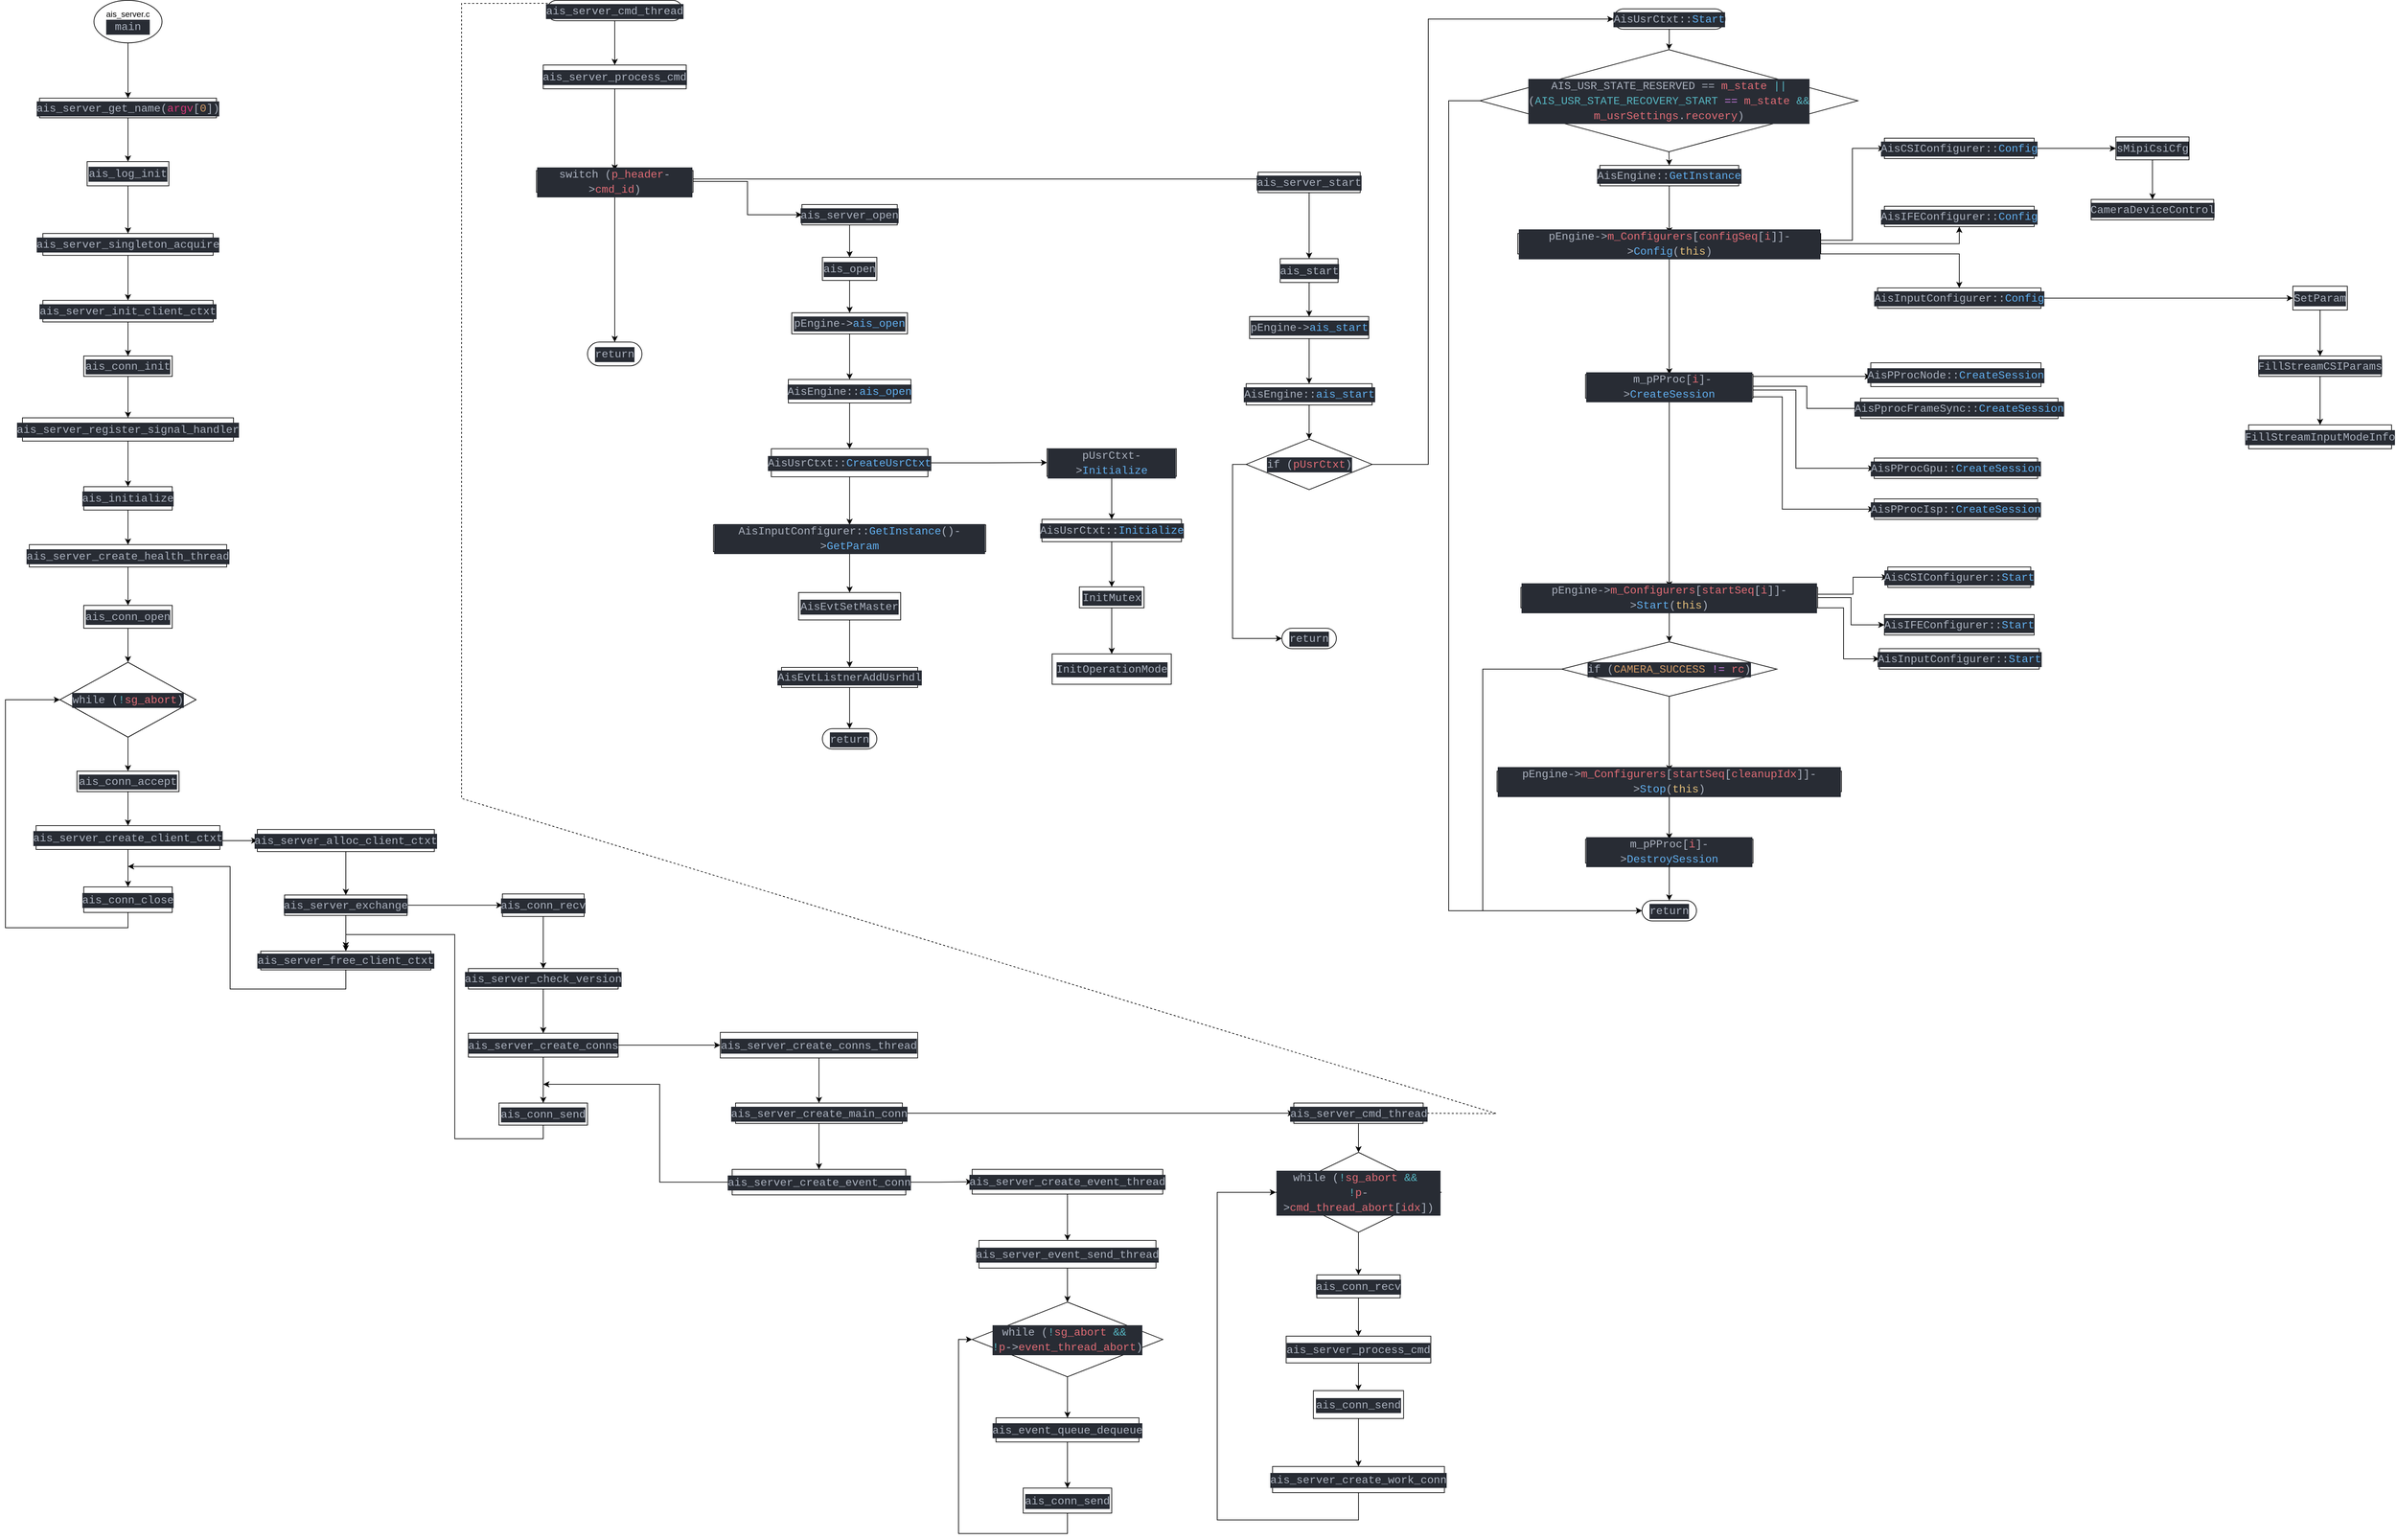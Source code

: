 <mxfile version="22.1.2" type="github">
  <diagram name="ページ1" id="MxcRHv74GQzbbk7w7Ox1">
    <mxGraphModel dx="4436" dy="1122" grid="1" gridSize="10" guides="1" tooltips="1" connect="1" arrows="0" fold="1" page="1" pageScale="1" pageWidth="827" pageHeight="1169" math="0" shadow="0">
      <root>
        <mxCell id="0" />
        <mxCell id="1" parent="0" />
        <mxCell id="vV6HZoT1D3aVIYh8rzCX-8" style="edgeStyle=orthogonalEdgeStyle;rounded=0;orthogonalLoop=1;jettySize=auto;html=1;entryX=0.5;entryY=0;entryDx=0;entryDy=0;exitX=0.5;exitY=1;exitDx=0;exitDy=0;" parent="1" source="vV6HZoT1D3aVIYh8rzCX-49" target="vV6HZoT1D3aVIYh8rzCX-2" edge="1">
          <mxGeometry relative="1" as="geometry">
            <mxPoint x="414" y="190" as="sourcePoint" />
          </mxGeometry>
        </mxCell>
        <mxCell id="vV6HZoT1D3aVIYh8rzCX-10" style="edgeStyle=orthogonalEdgeStyle;rounded=0;orthogonalLoop=1;jettySize=auto;html=1;entryX=0.5;entryY=0;entryDx=0;entryDy=0;" parent="1" source="vV6HZoT1D3aVIYh8rzCX-2" target="vV6HZoT1D3aVIYh8rzCX-9" edge="1">
          <mxGeometry relative="1" as="geometry" />
        </mxCell>
        <mxCell id="vV6HZoT1D3aVIYh8rzCX-2" value="&lt;div style=&quot;color: rgb(171, 178, 191); background-color: rgb(40, 44, 52); font-family: &amp;quot;Fira Code&amp;quot;, Consolas, &amp;quot;Courier New&amp;quot;, monospace; font-size: 16px; line-height: 22px;&quot;&gt;AisEngine::&lt;span style=&quot;color: #61afef;&quot;&gt;GetInstance&lt;/span&gt;&lt;/div&gt;" style="rounded=0;whiteSpace=wrap;html=1;" parent="1" vertex="1">
          <mxGeometry x="312" y="260" width="204" height="30" as="geometry" />
        </mxCell>
        <mxCell id="vV6HZoT1D3aVIYh8rzCX-7" style="edgeStyle=orthogonalEdgeStyle;rounded=0;orthogonalLoop=1;jettySize=auto;html=1;entryX=0.5;entryY=0;entryDx=0;entryDy=0;" parent="1" source="vV6HZoT1D3aVIYh8rzCX-4" target="vV6HZoT1D3aVIYh8rzCX-49" edge="1">
          <mxGeometry relative="1" as="geometry" />
        </mxCell>
        <mxCell id="vV6HZoT1D3aVIYh8rzCX-4" value="&lt;div style=&quot;color: rgb(171, 178, 191); background-color: rgb(40, 44, 52); font-family: &amp;quot;Fira Code&amp;quot;, Consolas, &amp;quot;Courier New&amp;quot;, monospace; font-size: 16px; line-height: 22px;&quot;&gt;AisUsrCtxt::&lt;span style=&quot;color: #61afef;&quot;&gt;Start&lt;/span&gt;&lt;/div&gt;" style="html=1;dashed=0;whiteSpace=wrap;shape=mxgraph.dfd.start" parent="1" vertex="1">
          <mxGeometry x="332" y="30" width="164" height="30" as="geometry" />
        </mxCell>
        <mxCell id="vV6HZoT1D3aVIYh8rzCX-5" value="" style="html=1;shadow=0;dashed=0;align=center;verticalAlign=middle;shape=mxgraph.arrows2.arrow;dy=0.6;dx=40;direction=south;notch=0;" parent="1" vertex="1">
          <mxGeometry x="390" y="60" height="30" as="geometry" />
        </mxCell>
        <mxCell id="vV6HZoT1D3aVIYh8rzCX-20" style="edgeStyle=orthogonalEdgeStyle;rounded=0;orthogonalLoop=1;jettySize=auto;html=1;entryX=0.5;entryY=0;entryDx=0;entryDy=0;" parent="1" source="vV6HZoT1D3aVIYh8rzCX-9" target="vV6HZoT1D3aVIYh8rzCX-17" edge="1">
          <mxGeometry relative="1" as="geometry">
            <Array as="points">
              <mxPoint x="840" y="390" />
            </Array>
          </mxGeometry>
        </mxCell>
        <mxCell id="vV6HZoT1D3aVIYh8rzCX-22" style="edgeStyle=orthogonalEdgeStyle;rounded=0;orthogonalLoop=1;jettySize=auto;html=1;entryX=0.5;entryY=1;entryDx=0;entryDy=0;" parent="1" source="vV6HZoT1D3aVIYh8rzCX-9" target="vV6HZoT1D3aVIYh8rzCX-13" edge="1">
          <mxGeometry relative="1" as="geometry" />
        </mxCell>
        <mxCell id="vV6HZoT1D3aVIYh8rzCX-24" value="" style="edgeStyle=orthogonalEdgeStyle;rounded=0;orthogonalLoop=1;jettySize=auto;html=1;" parent="1" source="vV6HZoT1D3aVIYh8rzCX-9" target="vV6HZoT1D3aVIYh8rzCX-23" edge="1">
          <mxGeometry relative="1" as="geometry" />
        </mxCell>
        <mxCell id="vV6HZoT1D3aVIYh8rzCX-53" style="edgeStyle=orthogonalEdgeStyle;rounded=0;orthogonalLoop=1;jettySize=auto;html=1;entryX=0;entryY=0.5;entryDx=0;entryDy=0;" parent="1" source="vV6HZoT1D3aVIYh8rzCX-9" target="vV6HZoT1D3aVIYh8rzCX-11" edge="1">
          <mxGeometry relative="1" as="geometry">
            <Array as="points">
              <mxPoint x="683" y="370" />
              <mxPoint x="683" y="235" />
            </Array>
          </mxGeometry>
        </mxCell>
        <mxCell id="vV6HZoT1D3aVIYh8rzCX-9" value="&lt;div style=&quot;color: rgb(171, 178, 191); background-color: rgb(40, 44, 52); font-family: &amp;quot;Fira Code&amp;quot;, Consolas, &amp;quot;Courier New&amp;quot;, monospace; font-size: 16px; line-height: 22px;&quot;&gt;pEngine-&amp;gt;&lt;span style=&quot;color: #e06c75;&quot;&gt;m_Configurers&lt;/span&gt;[&lt;span style=&quot;color: #e06c75;&quot;&gt;configSeq&lt;/span&gt;[&lt;span style=&quot;color: #e06c75;&quot;&gt;i&lt;/span&gt;]]-&amp;gt;&lt;span style=&quot;color: #61afef;&quot;&gt;Config&lt;/span&gt;(&lt;span style=&quot;color: #e5c07b;&quot;&gt;this&lt;/span&gt;)&lt;/div&gt;" style="rounded=0;whiteSpace=wrap;html=1;" parent="1" vertex="1">
          <mxGeometry x="191.5" y="360" width="445" height="30" as="geometry" />
        </mxCell>
        <mxCell id="UhzsABFHu11NXzJleBjR-13" style="edgeStyle=orthogonalEdgeStyle;rounded=0;orthogonalLoop=1;jettySize=auto;html=1;entryX=0;entryY=0.5;entryDx=0;entryDy=0;" edge="1" parent="1" source="vV6HZoT1D3aVIYh8rzCX-11" target="UhzsABFHu11NXzJleBjR-8">
          <mxGeometry relative="1" as="geometry" />
        </mxCell>
        <mxCell id="vV6HZoT1D3aVIYh8rzCX-11" value="&lt;div style=&quot;color: rgb(171, 178, 191); background-color: rgb(40, 44, 52); font-family: &amp;quot;Fira Code&amp;quot;, Consolas, &amp;quot;Courier New&amp;quot;, monospace; font-size: 16px; line-height: 22px;&quot;&gt;AisCSIConfigurer::&lt;span style=&quot;color: #61afef;&quot;&gt;Config&lt;/span&gt;&lt;/div&gt;" style="whiteSpace=wrap;html=1;rounded=0;" parent="1" vertex="1">
          <mxGeometry x="730" y="220" width="220" height="30" as="geometry" />
        </mxCell>
        <mxCell id="UhzsABFHu11NXzJleBjR-2" value="" style="edgeStyle=orthogonalEdgeStyle;rounded=0;orthogonalLoop=1;jettySize=auto;html=1;" edge="1" parent="1" source="vV6HZoT1D3aVIYh8rzCX-17" target="UhzsABFHu11NXzJleBjR-1">
          <mxGeometry relative="1" as="geometry" />
        </mxCell>
        <mxCell id="vV6HZoT1D3aVIYh8rzCX-17" value="&lt;div style=&quot;color: rgb(171, 178, 191); background-color: rgb(40, 44, 52); font-family: &amp;quot;Fira Code&amp;quot;, Consolas, &amp;quot;Courier New&amp;quot;, monospace; font-size: 16px; line-height: 22px;&quot;&gt;AisInputConfigurer::&lt;span style=&quot;color: #61afef;&quot;&gt;Config&lt;/span&gt;&lt;/div&gt;" style="whiteSpace=wrap;html=1;rounded=0;" parent="1" vertex="1">
          <mxGeometry x="720" y="440" width="240" height="30" as="geometry" />
        </mxCell>
        <mxCell id="vV6HZoT1D3aVIYh8rzCX-13" value="&lt;div style=&quot;color: rgb(171, 178, 191); background-color: rgb(40, 44, 52); font-family: &amp;quot;Fira Code&amp;quot;, Consolas, &amp;quot;Courier New&amp;quot;, monospace; font-size: 16px; line-height: 22px;&quot;&gt;AisIFEConfigurer::&lt;span style=&quot;color: #61afef;&quot;&gt;Config&lt;/span&gt;&lt;/div&gt;" style="whiteSpace=wrap;html=1;rounded=0;" parent="1" vertex="1">
          <mxGeometry x="730" y="320" width="220" height="30" as="geometry" />
        </mxCell>
        <mxCell id="vV6HZoT1D3aVIYh8rzCX-26" value="" style="edgeStyle=orthogonalEdgeStyle;rounded=0;orthogonalLoop=1;jettySize=auto;html=1;" parent="1" source="vV6HZoT1D3aVIYh8rzCX-23" target="vV6HZoT1D3aVIYh8rzCX-25" edge="1">
          <mxGeometry relative="1" as="geometry">
            <Array as="points">
              <mxPoint x="680" y="570" />
              <mxPoint x="680" y="570" />
            </Array>
          </mxGeometry>
        </mxCell>
        <mxCell id="vV6HZoT1D3aVIYh8rzCX-31" style="edgeStyle=orthogonalEdgeStyle;rounded=0;orthogonalLoop=1;jettySize=auto;html=1;entryX=0;entryY=0.5;entryDx=0;entryDy=0;" parent="1" source="vV6HZoT1D3aVIYh8rzCX-23" target="vV6HZoT1D3aVIYh8rzCX-28" edge="1">
          <mxGeometry relative="1" as="geometry">
            <Array as="points">
              <mxPoint x="600" y="590" />
              <mxPoint x="600" y="705" />
            </Array>
          </mxGeometry>
        </mxCell>
        <mxCell id="vV6HZoT1D3aVIYh8rzCX-32" style="edgeStyle=orthogonalEdgeStyle;rounded=0;orthogonalLoop=1;jettySize=auto;html=1;entryX=0;entryY=0.5;entryDx=0;entryDy=0;" parent="1" source="vV6HZoT1D3aVIYh8rzCX-23" target="vV6HZoT1D3aVIYh8rzCX-29" edge="1">
          <mxGeometry relative="1" as="geometry">
            <Array as="points">
              <mxPoint x="580" y="600" />
              <mxPoint x="580" y="765" />
            </Array>
          </mxGeometry>
        </mxCell>
        <mxCell id="vV6HZoT1D3aVIYh8rzCX-33" style="edgeStyle=orthogonalEdgeStyle;rounded=0;orthogonalLoop=1;jettySize=auto;html=1;" parent="1" source="vV6HZoT1D3aVIYh8rzCX-23" target="vV6HZoT1D3aVIYh8rzCX-34" edge="1">
          <mxGeometry relative="1" as="geometry">
            <mxPoint x="414" y="870" as="targetPoint" />
          </mxGeometry>
        </mxCell>
        <mxCell id="vV6HZoT1D3aVIYh8rzCX-57" style="edgeStyle=orthogonalEdgeStyle;rounded=0;orthogonalLoop=1;jettySize=auto;html=1;entryX=0;entryY=0.5;entryDx=0;entryDy=0;" parent="1" source="vV6HZoT1D3aVIYh8rzCX-23" target="vV6HZoT1D3aVIYh8rzCX-27" edge="1">
          <mxGeometry relative="1" as="geometry" />
        </mxCell>
        <mxCell id="vV6HZoT1D3aVIYh8rzCX-23" value="&lt;div style=&quot;color: rgb(171, 178, 191); background-color: rgb(40, 44, 52); font-family: &amp;quot;Fira Code&amp;quot;, Consolas, &amp;quot;Courier New&amp;quot;, monospace; font-size: 16px; line-height: 22px;&quot;&gt;&amp;nbsp;m_pPProc[&lt;span style=&quot;color: #e06c75;&quot;&gt;i&lt;/span&gt;]-&amp;gt;&lt;span style=&quot;color: #61afef;&quot;&gt;CreateSession&lt;/span&gt;&lt;/div&gt;" style="whiteSpace=wrap;html=1;rounded=0;" parent="1" vertex="1">
          <mxGeometry x="291" y="567" width="246" height="35" as="geometry" />
        </mxCell>
        <mxCell id="vV6HZoT1D3aVIYh8rzCX-25" value="&lt;div style=&quot;color: rgb(171, 178, 191); background-color: rgb(40, 44, 52); font-family: &amp;quot;Fira Code&amp;quot;, Consolas, &amp;quot;Courier New&amp;quot;, monospace; font-size: 16px; line-height: 22px;&quot;&gt;AisPProcNode::&lt;span style=&quot;color: #61afef;&quot;&gt;CreateSession&lt;/span&gt;&lt;/div&gt;" style="whiteSpace=wrap;html=1;rounded=0;" parent="1" vertex="1">
          <mxGeometry x="710" y="550" width="250" height="35" as="geometry" />
        </mxCell>
        <mxCell id="vV6HZoT1D3aVIYh8rzCX-27" value="&lt;div style=&quot;color: rgb(171, 178, 191); background-color: rgb(40, 44, 52); font-family: &amp;quot;Fira Code&amp;quot;, Consolas, &amp;quot;Courier New&amp;quot;, monospace; font-size: 16px; line-height: 22px;&quot;&gt;AisPprocFrameSync::&lt;span style=&quot;color: #61afef;&quot;&gt;CreateSession&lt;/span&gt;&lt;/div&gt;" style="rounded=0;whiteSpace=wrap;html=1;" parent="1" vertex="1">
          <mxGeometry x="695" y="602" width="290" height="30" as="geometry" />
        </mxCell>
        <mxCell id="vV6HZoT1D3aVIYh8rzCX-28" value="&lt;div style=&quot;color: rgb(171, 178, 191); background-color: rgb(40, 44, 52); font-family: &amp;quot;Fira Code&amp;quot;, Consolas, &amp;quot;Courier New&amp;quot;, monospace; font-size: 16px; line-height: 22px;&quot;&gt;AisPProcGpu::&lt;span style=&quot;color: #61afef;&quot;&gt;CreateSession&lt;/span&gt;&lt;/div&gt;" style="rounded=0;whiteSpace=wrap;html=1;" parent="1" vertex="1">
          <mxGeometry x="715" y="690" width="240" height="30" as="geometry" />
        </mxCell>
        <mxCell id="vV6HZoT1D3aVIYh8rzCX-29" value="&lt;div style=&quot;color: rgb(171, 178, 191); background-color: rgb(40, 44, 52); font-family: &amp;quot;Fira Code&amp;quot;, Consolas, &amp;quot;Courier New&amp;quot;, monospace; font-size: 16px; line-height: 22px;&quot;&gt;AisPProcIsp::&lt;span style=&quot;color: #61afef;&quot;&gt;CreateSession&lt;/span&gt;&lt;/div&gt;" style="rounded=0;whiteSpace=wrap;html=1;" parent="1" vertex="1">
          <mxGeometry x="715" y="750" width="240" height="30" as="geometry" />
        </mxCell>
        <mxCell id="vV6HZoT1D3aVIYh8rzCX-35" style="edgeStyle=orthogonalEdgeStyle;rounded=0;orthogonalLoop=1;jettySize=auto;html=1;" parent="1" source="vV6HZoT1D3aVIYh8rzCX-34" target="vV6HZoT1D3aVIYh8rzCX-36" edge="1">
          <mxGeometry relative="1" as="geometry">
            <mxPoint x="800" y="860" as="targetPoint" />
            <Array as="points">
              <mxPoint x="684" y="890" />
              <mxPoint x="684" y="865" />
            </Array>
          </mxGeometry>
        </mxCell>
        <mxCell id="vV6HZoT1D3aVIYh8rzCX-39" style="edgeStyle=orthogonalEdgeStyle;rounded=0;orthogonalLoop=1;jettySize=auto;html=1;" parent="1" source="vV6HZoT1D3aVIYh8rzCX-34" target="vV6HZoT1D3aVIYh8rzCX-40" edge="1">
          <mxGeometry relative="1" as="geometry">
            <mxPoint x="720" y="1010" as="targetPoint" />
            <Array as="points">
              <mxPoint x="670" y="910" />
              <mxPoint x="670" y="985" />
            </Array>
          </mxGeometry>
        </mxCell>
        <mxCell id="vV6HZoT1D3aVIYh8rzCX-41" style="edgeStyle=orthogonalEdgeStyle;rounded=0;orthogonalLoop=1;jettySize=auto;html=1;" parent="1" source="vV6HZoT1D3aVIYh8rzCX-34" target="vV6HZoT1D3aVIYh8rzCX-42" edge="1">
          <mxGeometry relative="1" as="geometry">
            <mxPoint x="414" y="990" as="targetPoint" />
          </mxGeometry>
        </mxCell>
        <mxCell id="vV6HZoT1D3aVIYh8rzCX-58" style="edgeStyle=orthogonalEdgeStyle;rounded=0;orthogonalLoop=1;jettySize=auto;html=1;entryX=0;entryY=0.5;entryDx=0;entryDy=0;" parent="1" source="vV6HZoT1D3aVIYh8rzCX-34" target="vV6HZoT1D3aVIYh8rzCX-38" edge="1">
          <mxGeometry relative="1" as="geometry" />
        </mxCell>
        <mxCell id="vV6HZoT1D3aVIYh8rzCX-34" value="&lt;div style=&quot;color: rgb(171, 178, 191); background-color: rgb(40, 44, 52); font-family: &amp;quot;Fira Code&amp;quot;, Consolas, &amp;quot;Courier New&amp;quot;, monospace; font-size: 16px; line-height: 22px;&quot;&gt;pEngine-&amp;gt;&lt;span style=&quot;color: #e06c75;&quot;&gt;m_Configurers&lt;/span&gt;[&lt;span style=&quot;color: #e06c75;&quot;&gt;startSeq&lt;/span&gt;[&lt;span style=&quot;color: #e06c75;&quot;&gt;i&lt;/span&gt;]]-&amp;gt;&lt;span style=&quot;color: #61afef;&quot;&gt;Start&lt;/span&gt;(&lt;span style=&quot;color: #e5c07b;&quot;&gt;this&lt;/span&gt;)&lt;/div&gt;" style="rounded=0;whiteSpace=wrap;html=1;" parent="1" vertex="1">
          <mxGeometry x="196" y="880" width="436" height="30" as="geometry" />
        </mxCell>
        <mxCell id="vV6HZoT1D3aVIYh8rzCX-36" value="&lt;div style=&quot;color: rgb(171, 178, 191); background-color: rgb(40, 44, 52); font-family: &amp;quot;Fira Code&amp;quot;, Consolas, &amp;quot;Courier New&amp;quot;, monospace; font-size: 16px; line-height: 22px;&quot;&gt;AisCSIConfigurer::&lt;span style=&quot;color: #61afef;&quot;&gt;Start&lt;/span&gt;&lt;/div&gt;" style="rounded=0;whiteSpace=wrap;html=1;" parent="1" vertex="1">
          <mxGeometry x="735" y="850" width="210" height="30" as="geometry" />
        </mxCell>
        <mxCell id="vV6HZoT1D3aVIYh8rzCX-38" value="&lt;div style=&quot;color: rgb(171, 178, 191); background-color: rgb(40, 44, 52); font-family: &amp;quot;Fira Code&amp;quot;, Consolas, &amp;quot;Courier New&amp;quot;, monospace; font-size: 16px; line-height: 22px;&quot;&gt;AisIFEConfigurer::&lt;span style=&quot;color: #61afef;&quot;&gt;Start&lt;/span&gt;&lt;/div&gt;" style="rounded=0;whiteSpace=wrap;html=1;" parent="1" vertex="1">
          <mxGeometry x="730" y="920" width="220" height="30" as="geometry" />
        </mxCell>
        <mxCell id="vV6HZoT1D3aVIYh8rzCX-40" value="&lt;div style=&quot;color: rgb(171, 178, 191); background-color: rgb(40, 44, 52); font-family: &amp;quot;Fira Code&amp;quot;, Consolas, &amp;quot;Courier New&amp;quot;, monospace; font-size: 16px; line-height: 22px;&quot;&gt;AisInputConfigurer::&lt;span style=&quot;color: #61afef;&quot;&gt;Start&lt;/span&gt;&lt;/div&gt;" style="rounded=0;whiteSpace=wrap;html=1;" parent="1" vertex="1">
          <mxGeometry x="722.5" y="970" width="235" height="30" as="geometry" />
        </mxCell>
        <mxCell id="vV6HZoT1D3aVIYh8rzCX-44" value="" style="edgeStyle=orthogonalEdgeStyle;rounded=0;orthogonalLoop=1;jettySize=auto;html=1;" parent="1" source="vV6HZoT1D3aVIYh8rzCX-42" target="vV6HZoT1D3aVIYh8rzCX-43" edge="1">
          <mxGeometry relative="1" as="geometry" />
        </mxCell>
        <mxCell id="vV6HZoT1D3aVIYh8rzCX-42" value="&lt;div style=&quot;color: rgb(171, 178, 191); background-color: rgb(40, 44, 52); font-family: &amp;quot;Fira Code&amp;quot;, Consolas, &amp;quot;Courier New&amp;quot;, monospace; font-size: 16px; line-height: 22px;&quot;&gt;if (&lt;span style=&quot;color: #d19a66;&quot;&gt;CAMERA_SUCCESS&lt;/span&gt; &lt;span style=&quot;color: #c678dd;&quot;&gt;!=&lt;/span&gt; &lt;span style=&quot;color: #e06c75;&quot;&gt;rc&lt;/span&gt;)&lt;/div&gt;" style="rhombus;whiteSpace=wrap;html=1;" parent="1" vertex="1">
          <mxGeometry x="256" y="960" width="316" height="80" as="geometry" />
        </mxCell>
        <mxCell id="vV6HZoT1D3aVIYh8rzCX-46" value="" style="edgeStyle=orthogonalEdgeStyle;rounded=0;orthogonalLoop=1;jettySize=auto;html=1;" parent="1" source="vV6HZoT1D3aVIYh8rzCX-43" target="vV6HZoT1D3aVIYh8rzCX-45" edge="1">
          <mxGeometry relative="1" as="geometry" />
        </mxCell>
        <mxCell id="vV6HZoT1D3aVIYh8rzCX-43" value="&lt;div style=&quot;color: rgb(171, 178, 191); background-color: rgb(40, 44, 52); font-family: &amp;quot;Fira Code&amp;quot;, Consolas, &amp;quot;Courier New&amp;quot;, monospace; font-size: 16px; line-height: 22px;&quot;&gt;pEngine-&amp;gt;&lt;span style=&quot;color: #e06c75;&quot;&gt;m_Configurers&lt;/span&gt;[&lt;span style=&quot;color: #e06c75;&quot;&gt;startSeq&lt;/span&gt;[&lt;span style=&quot;color: #e06c75;&quot;&gt;cleanupIdx&lt;/span&gt;]]-&amp;gt;&lt;span style=&quot;color: #61afef;&quot;&gt;Stop&lt;/span&gt;(&lt;span style=&quot;color: #e5c07b;&quot;&gt;this&lt;/span&gt;)&lt;/div&gt;" style="whiteSpace=wrap;html=1;" parent="1" vertex="1">
          <mxGeometry x="161" y="1150" width="506" height="30" as="geometry" />
        </mxCell>
        <mxCell id="vV6HZoT1D3aVIYh8rzCX-45" value="&lt;div style=&quot;color: rgb(171, 178, 191); background-color: rgb(40, 44, 52); font-family: &amp;quot;Fira Code&amp;quot;, Consolas, &amp;quot;Courier New&amp;quot;, monospace; font-size: 16px; line-height: 22px;&quot;&gt;m_pPProc[&lt;span style=&quot;color: #e06c75;&quot;&gt;i&lt;/span&gt;]-&amp;gt;&lt;span style=&quot;color: #61afef;&quot;&gt;DestroySession&lt;/span&gt;&lt;/div&gt;" style="whiteSpace=wrap;html=1;" parent="1" vertex="1">
          <mxGeometry x="291" y="1250" width="246" height="35" as="geometry" />
        </mxCell>
        <mxCell id="vV6HZoT1D3aVIYh8rzCX-47" value="&lt;div style=&quot;color: rgb(171, 178, 191); background-color: rgb(40, 44, 52); font-family: &amp;quot;Fira Code&amp;quot;, Consolas, &amp;quot;Courier New&amp;quot;, monospace; font-size: 16px; line-height: 22px;&quot;&gt;return&lt;/div&gt;" style="html=1;dashed=0;whiteSpace=wrap;shape=mxgraph.dfd.start" parent="1" vertex="1">
          <mxGeometry x="374" y="1340" width="80" height="30" as="geometry" />
        </mxCell>
        <mxCell id="vV6HZoT1D3aVIYh8rzCX-48" style="edgeStyle=orthogonalEdgeStyle;rounded=0;orthogonalLoop=1;jettySize=auto;html=1;entryX=0.5;entryY=0.5;entryDx=0;entryDy=-15;entryPerimeter=0;" parent="1" source="vV6HZoT1D3aVIYh8rzCX-45" target="vV6HZoT1D3aVIYh8rzCX-47" edge="1">
          <mxGeometry relative="1" as="geometry" />
        </mxCell>
        <mxCell id="vV6HZoT1D3aVIYh8rzCX-49" value="&lt;div style=&quot;border-color: var(--border-color); color: rgb(171, 178, 191); background-color: rgb(40, 44, 52); font-family: &amp;quot;Fira Code&amp;quot;, Consolas, &amp;quot;Courier New&amp;quot;, monospace; font-size: 16px; line-height: 22px;&quot;&gt;AIS_USR_STATE_RESERVED&amp;nbsp;==&amp;nbsp;&lt;span style=&quot;border-color: var(--border-color); color: rgb(224, 108, 117);&quot;&gt;m_state&lt;/span&gt;&amp;nbsp;&lt;span style=&quot;border-color: var(--border-color); color: rgb(86, 182, 194);&quot;&gt;||&lt;/span&gt;&lt;/div&gt;&lt;div style=&quot;border-color: var(--border-color); color: rgb(171, 178, 191); background-color: rgb(40, 44, 52); font-family: &amp;quot;Fira Code&amp;quot;, Consolas, &amp;quot;Courier New&amp;quot;, monospace; font-size: 16px; line-height: 22px;&quot;&gt;(&lt;span style=&quot;border-color: var(--border-color); color: rgb(86, 182, 194);&quot;&gt;AIS_USR_STATE_RECOVERY_START&lt;/span&gt;&amp;nbsp;&lt;span style=&quot;border-color: var(--border-color); color: rgb(198, 120, 221);&quot;&gt;==&lt;/span&gt;&amp;nbsp;&lt;span style=&quot;border-color: var(--border-color); color: rgb(224, 108, 117);&quot;&gt;m_state&lt;/span&gt;&amp;nbsp;&lt;span style=&quot;border-color: var(--border-color); color: rgb(86, 182, 194);&quot;&gt;&amp;amp;&amp;amp;&lt;/span&gt;&lt;/div&gt;&lt;div style=&quot;border-color: var(--border-color); color: rgb(171, 178, 191); background-color: rgb(40, 44, 52); font-family: &amp;quot;Fira Code&amp;quot;, Consolas, &amp;quot;Courier New&amp;quot;, monospace; font-size: 16px; line-height: 22px;&quot;&gt;&lt;span style=&quot;border-color: var(--border-color); color: rgb(224, 108, 117);&quot;&gt;m_usrSettings&lt;/span&gt;.&lt;span style=&quot;border-color: var(--border-color); color: rgb(224, 108, 117);&quot;&gt;recovery&lt;/span&gt;)&lt;/div&gt;" style="rhombus;whiteSpace=wrap;html=1;" parent="1" vertex="1">
          <mxGeometry x="136" y="90" width="555" height="150" as="geometry" />
        </mxCell>
        <mxCell id="vV6HZoT1D3aVIYh8rzCX-51" style="edgeStyle=orthogonalEdgeStyle;rounded=0;orthogonalLoop=1;jettySize=auto;html=1;entryX=0;entryY=0.5;entryDx=0;entryDy=0;entryPerimeter=0;" parent="1" source="vV6HZoT1D3aVIYh8rzCX-49" target="vV6HZoT1D3aVIYh8rzCX-47" edge="1">
          <mxGeometry relative="1" as="geometry">
            <Array as="points">
              <mxPoint x="90" y="165" />
              <mxPoint x="90" y="1355" />
            </Array>
          </mxGeometry>
        </mxCell>
        <mxCell id="vV6HZoT1D3aVIYh8rzCX-52" style="edgeStyle=orthogonalEdgeStyle;rounded=0;orthogonalLoop=1;jettySize=auto;html=1;entryX=0;entryY=0.5;entryDx=0;entryDy=0;entryPerimeter=0;" parent="1" source="vV6HZoT1D3aVIYh8rzCX-42" target="vV6HZoT1D3aVIYh8rzCX-47" edge="1">
          <mxGeometry relative="1" as="geometry">
            <Array as="points">
              <mxPoint x="140" y="1000" />
              <mxPoint x="140" y="1355" />
            </Array>
          </mxGeometry>
        </mxCell>
        <mxCell id="vV6HZoT1D3aVIYh8rzCX-62" value="" style="edgeStyle=orthogonalEdgeStyle;rounded=0;orthogonalLoop=1;jettySize=auto;html=1;" parent="1" source="vV6HZoT1D3aVIYh8rzCX-60" target="vV6HZoT1D3aVIYh8rzCX-61" edge="1">
          <mxGeometry relative="1" as="geometry" />
        </mxCell>
        <mxCell id="vV6HZoT1D3aVIYh8rzCX-60" value="&lt;div style=&quot;color: rgb(171, 178, 191); background-color: rgb(40, 44, 52); font-family: &amp;quot;Fira Code&amp;quot;, Consolas, &amp;quot;Courier New&amp;quot;, monospace; font-size: 16px; line-height: 22px;&quot;&gt;ais_server_cmd_thread&lt;/div&gt;" style="html=1;dashed=0;whiteSpace=wrap;shape=mxgraph.dfd.start" parent="1" vertex="1">
          <mxGeometry x="-1235" y="17.5" width="200" height="30" as="geometry" />
        </mxCell>
        <mxCell id="vV6HZoT1D3aVIYh8rzCX-64" value="" style="edgeStyle=orthogonalEdgeStyle;rounded=0;orthogonalLoop=1;jettySize=auto;html=1;" parent="1" source="vV6HZoT1D3aVIYh8rzCX-61" target="vV6HZoT1D3aVIYh8rzCX-67" edge="1">
          <mxGeometry relative="1" as="geometry">
            <mxPoint x="-1135" y="215.5" as="targetPoint" />
          </mxGeometry>
        </mxCell>
        <mxCell id="vV6HZoT1D3aVIYh8rzCX-61" value="&lt;div style=&quot;color: rgb(171, 178, 191); background-color: rgb(40, 44, 52); font-family: &amp;quot;Fira Code&amp;quot;, Consolas, &amp;quot;Courier New&amp;quot;, monospace; font-size: 16px; line-height: 22px;&quot;&gt;ais_server_process_cmd&lt;/div&gt;" style="whiteSpace=wrap;html=1;dashed=0;" parent="1" vertex="1">
          <mxGeometry x="-1240" y="112.5" width="210" height="35" as="geometry" />
        </mxCell>
        <mxCell id="vV6HZoT1D3aVIYh8rzCX-88" value="" style="edgeStyle=orthogonalEdgeStyle;rounded=0;orthogonalLoop=1;jettySize=auto;html=1;" parent="1" source="vV6HZoT1D3aVIYh8rzCX-66" target="vV6HZoT1D3aVIYh8rzCX-87" edge="1">
          <mxGeometry relative="1" as="geometry" />
        </mxCell>
        <mxCell id="vV6HZoT1D3aVIYh8rzCX-66" value="&lt;div style=&quot;color: rgb(171, 178, 191); background-color: rgb(40, 44, 52); font-family: &amp;quot;Fira Code&amp;quot;, Consolas, &amp;quot;Courier New&amp;quot;, monospace; font-size: 16px; line-height: 22px;&quot;&gt;ais_server_open&lt;/div&gt;" style="rounded=0;whiteSpace=wrap;html=1;" parent="1" vertex="1">
          <mxGeometry x="-860" y="317.5" width="140" height="30" as="geometry" />
        </mxCell>
        <mxCell id="vV6HZoT1D3aVIYh8rzCX-70" style="edgeStyle=orthogonalEdgeStyle;rounded=0;orthogonalLoop=1;jettySize=auto;html=1;" parent="1" source="vV6HZoT1D3aVIYh8rzCX-67" target="vV6HZoT1D3aVIYh8rzCX-71" edge="1">
          <mxGeometry relative="1" as="geometry">
            <mxPoint x="-1135" y="447.5" as="targetPoint" />
          </mxGeometry>
        </mxCell>
        <mxCell id="vV6HZoT1D3aVIYh8rzCX-72" style="edgeStyle=orthogonalEdgeStyle;rounded=0;orthogonalLoop=1;jettySize=auto;html=1;entryX=0;entryY=0.5;entryDx=0;entryDy=0;" parent="1" source="vV6HZoT1D3aVIYh8rzCX-67" target="vV6HZoT1D3aVIYh8rzCX-69" edge="1">
          <mxGeometry relative="1" as="geometry">
            <Array as="points">
              <mxPoint x="-140" y="280" />
            </Array>
          </mxGeometry>
        </mxCell>
        <mxCell id="vV6HZoT1D3aVIYh8rzCX-95" style="edgeStyle=orthogonalEdgeStyle;rounded=0;orthogonalLoop=1;jettySize=auto;html=1;entryX=0;entryY=0.5;entryDx=0;entryDy=0;" parent="1" source="vV6HZoT1D3aVIYh8rzCX-67" target="vV6HZoT1D3aVIYh8rzCX-66" edge="1">
          <mxGeometry relative="1" as="geometry" />
        </mxCell>
        <mxCell id="vV6HZoT1D3aVIYh8rzCX-67" value="&lt;div style=&quot;color: rgb(171, 178, 191); background-color: rgb(40, 44, 52); font-family: &amp;quot;Fira Code&amp;quot;, Consolas, &amp;quot;Courier New&amp;quot;, monospace; font-size: 16px; line-height: 22px;&quot;&gt;switch (&lt;span style=&quot;color: #e06c75;&quot;&gt;p_header&lt;/span&gt;-&amp;gt;&lt;span style=&quot;color: #e06c75;&quot;&gt;cmd_id&lt;/span&gt;)&lt;/div&gt;" style="rounded=0;whiteSpace=wrap;html=1;" parent="1" vertex="1">
          <mxGeometry x="-1250" y="267.5" width="230" height="32" as="geometry" />
        </mxCell>
        <mxCell id="vV6HZoT1D3aVIYh8rzCX-74" value="" style="edgeStyle=orthogonalEdgeStyle;rounded=0;orthogonalLoop=1;jettySize=auto;html=1;" parent="1" source="vV6HZoT1D3aVIYh8rzCX-69" target="vV6HZoT1D3aVIYh8rzCX-73" edge="1">
          <mxGeometry relative="1" as="geometry" />
        </mxCell>
        <mxCell id="vV6HZoT1D3aVIYh8rzCX-69" value="&lt;div style=&quot;color: rgb(171, 178, 191); background-color: rgb(40, 44, 52); font-family: &amp;quot;Fira Code&amp;quot;, Consolas, &amp;quot;Courier New&amp;quot;, monospace; font-size: 16px; line-height: 22px;&quot;&gt;ais_server_start&lt;/div&gt;" style="rounded=0;whiteSpace=wrap;html=1;" parent="1" vertex="1">
          <mxGeometry x="-190" y="270" width="150" height="30" as="geometry" />
        </mxCell>
        <mxCell id="vV6HZoT1D3aVIYh8rzCX-71" value="&lt;div style=&quot;color: rgb(171, 178, 191); background-color: rgb(40, 44, 52); font-family: &amp;quot;Fira Code&amp;quot;, Consolas, &amp;quot;Courier New&amp;quot;, monospace; font-size: 16px; line-height: 22px;&quot;&gt;return&lt;/div&gt;" style="html=1;dashed=0;whiteSpace=wrap;shape=mxgraph.dfd.start" parent="1" vertex="1">
          <mxGeometry x="-1175" y="519.5" width="80" height="35" as="geometry" />
        </mxCell>
        <mxCell id="vV6HZoT1D3aVIYh8rzCX-76" value="" style="edgeStyle=orthogonalEdgeStyle;rounded=0;orthogonalLoop=1;jettySize=auto;html=1;" parent="1" source="vV6HZoT1D3aVIYh8rzCX-73" target="vV6HZoT1D3aVIYh8rzCX-75" edge="1">
          <mxGeometry relative="1" as="geometry" />
        </mxCell>
        <mxCell id="vV6HZoT1D3aVIYh8rzCX-73" value="&lt;div style=&quot;color: rgb(171, 178, 191); background-color: rgb(40, 44, 52); font-family: &amp;quot;Fira Code&amp;quot;, Consolas, &amp;quot;Courier New&amp;quot;, monospace; font-size: 16px; line-height: 22px;&quot;&gt;ais_start&lt;/div&gt;" style="whiteSpace=wrap;html=1;rounded=0;" parent="1" vertex="1">
          <mxGeometry x="-157.5" y="397" width="85" height="35" as="geometry" />
        </mxCell>
        <mxCell id="vV6HZoT1D3aVIYh8rzCX-78" value="" style="edgeStyle=orthogonalEdgeStyle;rounded=0;orthogonalLoop=1;jettySize=auto;html=1;" parent="1" source="vV6HZoT1D3aVIYh8rzCX-75" target="vV6HZoT1D3aVIYh8rzCX-77" edge="1">
          <mxGeometry relative="1" as="geometry" />
        </mxCell>
        <mxCell id="vV6HZoT1D3aVIYh8rzCX-75" value="&lt;div style=&quot;color: rgb(171, 178, 191); background-color: rgb(40, 44, 52); font-family: &amp;quot;Fira Code&amp;quot;, Consolas, &amp;quot;Courier New&amp;quot;, monospace; font-size: 16px; line-height: 22px;&quot;&gt;pEngine-&amp;gt;&lt;span style=&quot;color: #61afef;&quot;&gt;ais_start&lt;/span&gt;&lt;/div&gt;" style="whiteSpace=wrap;html=1;rounded=0;" parent="1" vertex="1">
          <mxGeometry x="-202.5" y="482" width="175" height="32.5" as="geometry" />
        </mxCell>
        <mxCell id="vV6HZoT1D3aVIYh8rzCX-82" value="" style="edgeStyle=orthogonalEdgeStyle;rounded=0;orthogonalLoop=1;jettySize=auto;html=1;" parent="1" source="vV6HZoT1D3aVIYh8rzCX-77" target="vV6HZoT1D3aVIYh8rzCX-81" edge="1">
          <mxGeometry relative="1" as="geometry" />
        </mxCell>
        <mxCell id="vV6HZoT1D3aVIYh8rzCX-77" value="&lt;div style=&quot;color: rgb(171, 178, 191); background-color: rgb(40, 44, 52); font-family: &amp;quot;Fira Code&amp;quot;, Consolas, &amp;quot;Courier New&amp;quot;, monospace; font-size: 16px; line-height: 22px;&quot;&gt;AisEngine::&lt;span style=&quot;color: #61afef;&quot;&gt;ais_start&lt;/span&gt;&lt;/div&gt;" style="whiteSpace=wrap;html=1;rounded=0;" parent="1" vertex="1">
          <mxGeometry x="-207.5" y="580.75" width="185" height="31.25" as="geometry" />
        </mxCell>
        <mxCell id="vV6HZoT1D3aVIYh8rzCX-84" value="" style="edgeStyle=orthogonalEdgeStyle;rounded=0;orthogonalLoop=1;jettySize=auto;html=1;entryX=0;entryY=0.5;entryDx=0;entryDy=0;entryPerimeter=0;" parent="1" source="vV6HZoT1D3aVIYh8rzCX-81" target="vV6HZoT1D3aVIYh8rzCX-4" edge="1">
          <mxGeometry relative="1" as="geometry">
            <mxPoint x="-395" y="851.57" as="targetPoint" />
            <Array as="points">
              <mxPoint x="60" y="699" />
              <mxPoint x="60" y="45" />
            </Array>
          </mxGeometry>
        </mxCell>
        <mxCell id="vV6HZoT1D3aVIYh8rzCX-81" value="&lt;div style=&quot;color: rgb(171, 178, 191); background-color: rgb(40, 44, 52); font-family: &amp;quot;Fira Code&amp;quot;, Consolas, &amp;quot;Courier New&amp;quot;, monospace; font-size: 16px; line-height: 22px;&quot;&gt;if (&lt;span style=&quot;color: #e06c75;&quot;&gt;pUsrCtxt&lt;/span&gt;)&lt;/div&gt;" style="rhombus;whiteSpace=wrap;html=1;rounded=0;" parent="1" vertex="1">
          <mxGeometry x="-207.5" y="662" width="185" height="74.38" as="geometry" />
        </mxCell>
        <mxCell id="vV6HZoT1D3aVIYh8rzCX-90" value="" style="edgeStyle=orthogonalEdgeStyle;rounded=0;orthogonalLoop=1;jettySize=auto;html=1;" parent="1" source="vV6HZoT1D3aVIYh8rzCX-87" target="vV6HZoT1D3aVIYh8rzCX-89" edge="1">
          <mxGeometry relative="1" as="geometry" />
        </mxCell>
        <mxCell id="vV6HZoT1D3aVIYh8rzCX-87" value="&lt;div style=&quot;color: rgb(171, 178, 191); background-color: rgb(40, 44, 52); font-family: &amp;quot;Fira Code&amp;quot;, Consolas, &amp;quot;Courier New&amp;quot;, monospace; font-size: 16px; line-height: 22px;&quot;&gt;ais_open&lt;/div&gt;" style="whiteSpace=wrap;html=1;rounded=0;" parent="1" vertex="1">
          <mxGeometry x="-830" y="395" width="80" height="34" as="geometry" />
        </mxCell>
        <mxCell id="vV6HZoT1D3aVIYh8rzCX-92" value="" style="edgeStyle=orthogonalEdgeStyle;rounded=0;orthogonalLoop=1;jettySize=auto;html=1;" parent="1" source="vV6HZoT1D3aVIYh8rzCX-89" target="vV6HZoT1D3aVIYh8rzCX-91" edge="1">
          <mxGeometry relative="1" as="geometry" />
        </mxCell>
        <mxCell id="vV6HZoT1D3aVIYh8rzCX-89" value="&lt;div style=&quot;color: rgb(171, 178, 191); background-color: rgb(40, 44, 52); font-family: &amp;quot;Fira Code&amp;quot;, Consolas, &amp;quot;Courier New&amp;quot;, monospace; font-size: 16px; line-height: 22px;&quot;&gt;pEngine-&amp;gt;&lt;span style=&quot;color: #61afef;&quot;&gt;ais_open&lt;/span&gt;&lt;/div&gt;" style="whiteSpace=wrap;html=1;rounded=0;" parent="1" vertex="1">
          <mxGeometry x="-875" y="476.5" width="170" height="31" as="geometry" />
        </mxCell>
        <mxCell id="vV6HZoT1D3aVIYh8rzCX-94" value="" style="edgeStyle=orthogonalEdgeStyle;rounded=0;orthogonalLoop=1;jettySize=auto;html=1;" parent="1" source="vV6HZoT1D3aVIYh8rzCX-91" target="vV6HZoT1D3aVIYh8rzCX-93" edge="1">
          <mxGeometry relative="1" as="geometry" />
        </mxCell>
        <mxCell id="vV6HZoT1D3aVIYh8rzCX-91" value="&lt;div style=&quot;color: rgb(171, 178, 191); background-color: rgb(40, 44, 52); font-family: &amp;quot;Fira Code&amp;quot;, Consolas, &amp;quot;Courier New&amp;quot;, monospace; font-size: 16px; line-height: 22px;&quot;&gt;AisEngine::&lt;span style=&quot;color: #61afef;&quot;&gt;ais_open&lt;/span&gt;&lt;/div&gt;" style="whiteSpace=wrap;html=1;rounded=0;" parent="1" vertex="1">
          <mxGeometry x="-880" y="574.5" width="180" height="34.5" as="geometry" />
        </mxCell>
        <mxCell id="vV6HZoT1D3aVIYh8rzCX-97" value="" style="edgeStyle=orthogonalEdgeStyle;rounded=0;orthogonalLoop=1;jettySize=auto;html=1;" parent="1" source="vV6HZoT1D3aVIYh8rzCX-93" target="vV6HZoT1D3aVIYh8rzCX-96" edge="1">
          <mxGeometry relative="1" as="geometry" />
        </mxCell>
        <mxCell id="vV6HZoT1D3aVIYh8rzCX-109" value="" style="edgeStyle=orthogonalEdgeStyle;rounded=0;orthogonalLoop=1;jettySize=auto;html=1;entryX=0;entryY=0.5;entryDx=0;entryDy=0;" parent="1" source="vV6HZoT1D3aVIYh8rzCX-93" target="vV6HZoT1D3aVIYh8rzCX-108" edge="1">
          <mxGeometry relative="1" as="geometry">
            <mxPoint x="-590" y="696.7" as="targetPoint" />
          </mxGeometry>
        </mxCell>
        <mxCell id="vV6HZoT1D3aVIYh8rzCX-93" value="&lt;div style=&quot;color: rgb(171, 178, 191); background-color: rgb(40, 44, 52); font-family: &amp;quot;Fira Code&amp;quot;, Consolas, &amp;quot;Courier New&amp;quot;, monospace; font-size: 16px; line-height: 22px;&quot;&gt;AisUsrCtxt::&lt;span style=&quot;color: #61afef;&quot;&gt;CreateUsrCtxt&lt;/span&gt;&lt;/div&gt;" style="whiteSpace=wrap;html=1;rounded=0;" parent="1" vertex="1">
          <mxGeometry x="-905" y="676.25" width="230" height="41.25" as="geometry" />
        </mxCell>
        <mxCell id="vV6HZoT1D3aVIYh8rzCX-99" value="" style="edgeStyle=orthogonalEdgeStyle;rounded=0;orthogonalLoop=1;jettySize=auto;html=1;" parent="1" source="vV6HZoT1D3aVIYh8rzCX-96" target="vV6HZoT1D3aVIYh8rzCX-98" edge="1">
          <mxGeometry relative="1" as="geometry" />
        </mxCell>
        <mxCell id="vV6HZoT1D3aVIYh8rzCX-96" value="&lt;div style=&quot;color: rgb(171, 178, 191); background-color: rgb(40, 44, 52); font-family: &amp;quot;Fira Code&amp;quot;, Consolas, &amp;quot;Courier New&amp;quot;, monospace; font-size: 16px; line-height: 22px;&quot;&gt;AisInputConfigurer::&lt;span style=&quot;color: #61afef;&quot;&gt;GetInstance&lt;/span&gt;()-&amp;gt;&lt;span style=&quot;color: #61afef;&quot;&gt;GetParam&lt;/span&gt;&lt;/div&gt;" style="whiteSpace=wrap;html=1;rounded=0;" parent="1" vertex="1">
          <mxGeometry x="-990" y="788.13" width="400" height="39.37" as="geometry" />
        </mxCell>
        <mxCell id="vV6HZoT1D3aVIYh8rzCX-101" value="" style="edgeStyle=orthogonalEdgeStyle;rounded=0;orthogonalLoop=1;jettySize=auto;html=1;" parent="1" source="vV6HZoT1D3aVIYh8rzCX-98" target="vV6HZoT1D3aVIYh8rzCX-100" edge="1">
          <mxGeometry relative="1" as="geometry" />
        </mxCell>
        <mxCell id="vV6HZoT1D3aVIYh8rzCX-98" value="&lt;div style=&quot;color: rgb(171, 178, 191); background-color: rgb(40, 44, 52); font-family: &amp;quot;Fira Code&amp;quot;, Consolas, &amp;quot;Courier New&amp;quot;, monospace; font-size: 16px; line-height: 22px;&quot;&gt;AisEvtSetMaster&lt;/div&gt;" style="whiteSpace=wrap;html=1;rounded=0;" parent="1" vertex="1">
          <mxGeometry x="-865" y="887.5" width="150" height="40.32" as="geometry" />
        </mxCell>
        <mxCell id="vV6HZoT1D3aVIYh8rzCX-104" value="" style="edgeStyle=orthogonalEdgeStyle;rounded=0;orthogonalLoop=1;jettySize=auto;html=1;" parent="1" source="vV6HZoT1D3aVIYh8rzCX-100" target="vV6HZoT1D3aVIYh8rzCX-103" edge="1">
          <mxGeometry relative="1" as="geometry" />
        </mxCell>
        <mxCell id="vV6HZoT1D3aVIYh8rzCX-100" value="&lt;div style=&quot;color: rgb(171, 178, 191); background-color: rgb(40, 44, 52); font-family: &amp;quot;Fira Code&amp;quot;, Consolas, &amp;quot;Courier New&amp;quot;, monospace; font-size: 16px; line-height: 22px;&quot;&gt;AisEvtListnerAddUsrhdl&lt;/div&gt;" style="whiteSpace=wrap;html=1;rounded=0;" parent="1" vertex="1">
          <mxGeometry x="-890" y="997.5" width="200" height="29.52" as="geometry" />
        </mxCell>
        <mxCell id="vV6HZoT1D3aVIYh8rzCX-103" value="&lt;div style=&quot;color: rgb(171, 178, 191); background-color: rgb(40, 44, 52); font-family: &amp;quot;Fira Code&amp;quot;, Consolas, &amp;quot;Courier New&amp;quot;, monospace; font-size: 16px; line-height: 22px;&quot;&gt;return&lt;/div&gt;" style="html=1;dashed=0;whiteSpace=wrap;shape=mxgraph.dfd.start" parent="1" vertex="1">
          <mxGeometry x="-830" y="1087.5" width="80" height="30" as="geometry" />
        </mxCell>
        <mxCell id="vV6HZoT1D3aVIYh8rzCX-105" value="&lt;div style=&quot;color: rgb(171, 178, 191); background-color: rgb(40, 44, 52); font-family: &amp;quot;Fira Code&amp;quot;, Consolas, &amp;quot;Courier New&amp;quot;, monospace; font-size: 16px; line-height: 22px;&quot;&gt;return&lt;/div&gt;" style="html=1;dashed=0;whiteSpace=wrap;shape=mxgraph.dfd.start" parent="1" vertex="1">
          <mxGeometry x="-155" y="940" width="80" height="30" as="geometry" />
        </mxCell>
        <mxCell id="vV6HZoT1D3aVIYh8rzCX-107" style="edgeStyle=orthogonalEdgeStyle;rounded=0;orthogonalLoop=1;jettySize=auto;html=1;exitX=0;exitY=0.5;exitDx=0;exitDy=0;entryX=0;entryY=0.5;entryDx=0;entryDy=0;entryPerimeter=0;" parent="1" source="vV6HZoT1D3aVIYh8rzCX-81" target="vV6HZoT1D3aVIYh8rzCX-105" edge="1">
          <mxGeometry relative="1" as="geometry" />
        </mxCell>
        <mxCell id="vV6HZoT1D3aVIYh8rzCX-111" value="" style="edgeStyle=orthogonalEdgeStyle;rounded=0;orthogonalLoop=1;jettySize=auto;html=1;" parent="1" source="vV6HZoT1D3aVIYh8rzCX-108" target="vV6HZoT1D3aVIYh8rzCX-110" edge="1">
          <mxGeometry relative="1" as="geometry" />
        </mxCell>
        <mxCell id="vV6HZoT1D3aVIYh8rzCX-108" value="&lt;div style=&quot;color: rgb(171, 178, 191); background-color: rgb(40, 44, 52); font-family: &amp;quot;Fira Code&amp;quot;, Consolas, &amp;quot;Courier New&amp;quot;, monospace; font-size: 16px; line-height: 22px;&quot;&gt;pUsrCtxt-&amp;gt;&lt;span style=&quot;color: #61afef;&quot;&gt;Initialize&lt;/span&gt;&lt;/div&gt;" style="whiteSpace=wrap;html=1;rounded=0;" parent="1" vertex="1">
          <mxGeometry x="-500" y="676.25" width="190" height="40.63" as="geometry" />
        </mxCell>
        <mxCell id="vV6HZoT1D3aVIYh8rzCX-113" value="" style="edgeStyle=orthogonalEdgeStyle;rounded=0;orthogonalLoop=1;jettySize=auto;html=1;" parent="1" source="vV6HZoT1D3aVIYh8rzCX-110" target="vV6HZoT1D3aVIYh8rzCX-112" edge="1">
          <mxGeometry relative="1" as="geometry" />
        </mxCell>
        <mxCell id="vV6HZoT1D3aVIYh8rzCX-110" value="&lt;div style=&quot;color: rgb(171, 178, 191); background-color: rgb(40, 44, 52); font-family: &amp;quot;Fira Code&amp;quot;, Consolas, &amp;quot;Courier New&amp;quot;, monospace; font-size: 16px; line-height: 22px;&quot;&gt;AisUsrCtxt::&lt;span style=&quot;color: #61afef;&quot;&gt;Initialize&lt;/span&gt;&lt;/div&gt;" style="whiteSpace=wrap;html=1;rounded=0;" parent="1" vertex="1">
          <mxGeometry x="-507.5" y="780" width="205" height="32.8" as="geometry" />
        </mxCell>
        <mxCell id="vV6HZoT1D3aVIYh8rzCX-115" value="" style="edgeStyle=orthogonalEdgeStyle;rounded=0;orthogonalLoop=1;jettySize=auto;html=1;" parent="1" source="vV6HZoT1D3aVIYh8rzCX-112" target="vV6HZoT1D3aVIYh8rzCX-114" edge="1">
          <mxGeometry relative="1" as="geometry" />
        </mxCell>
        <mxCell id="vV6HZoT1D3aVIYh8rzCX-112" value="&lt;div style=&quot;color: rgb(171, 178, 191); background-color: rgb(40, 44, 52); font-family: &amp;quot;Fira Code&amp;quot;, Consolas, &amp;quot;Courier New&amp;quot;, monospace; font-size: 16px; line-height: 22px;&quot;&gt;InitMutex&lt;/div&gt;" style="whiteSpace=wrap;html=1;rounded=0;" parent="1" vertex="1">
          <mxGeometry x="-452.5" y="879.2" width="95" height="30.8" as="geometry" />
        </mxCell>
        <mxCell id="vV6HZoT1D3aVIYh8rzCX-114" value="&lt;div style=&quot;color: rgb(171, 178, 191); background-color: rgb(40, 44, 52); font-family: &amp;quot;Fira Code&amp;quot;, Consolas, &amp;quot;Courier New&amp;quot;, monospace; font-size: 16px; line-height: 22px;&quot;&gt;InitOperationMode&lt;/div&gt;" style="whiteSpace=wrap;html=1;rounded=0;" parent="1" vertex="1">
          <mxGeometry x="-492.5" y="977.7" width="175" height="44.6" as="geometry" />
        </mxCell>
        <mxCell id="UhzsABFHu11NXzJleBjR-4" value="" style="edgeStyle=orthogonalEdgeStyle;rounded=0;orthogonalLoop=1;jettySize=auto;html=1;" edge="1" parent="1" source="UhzsABFHu11NXzJleBjR-1" target="UhzsABFHu11NXzJleBjR-3">
          <mxGeometry relative="1" as="geometry" />
        </mxCell>
        <mxCell id="UhzsABFHu11NXzJleBjR-1" value="&lt;div style=&quot;color: rgb(171, 178, 191); background-color: rgb(40, 44, 52); font-family: &amp;quot;Fira Code&amp;quot;, Consolas, &amp;quot;Courier New&amp;quot;, monospace; font-size: 16px; line-height: 22px;&quot;&gt;SetParam&lt;/div&gt;" style="whiteSpace=wrap;html=1;rounded=0;" vertex="1" parent="1">
          <mxGeometry x="1330" y="437.5" width="80" height="35" as="geometry" />
        </mxCell>
        <mxCell id="UhzsABFHu11NXzJleBjR-6" value="" style="edgeStyle=orthogonalEdgeStyle;rounded=0;orthogonalLoop=1;jettySize=auto;html=1;" edge="1" parent="1" source="UhzsABFHu11NXzJleBjR-3" target="UhzsABFHu11NXzJleBjR-5">
          <mxGeometry relative="1" as="geometry" />
        </mxCell>
        <mxCell id="UhzsABFHu11NXzJleBjR-3" value="&lt;div style=&quot;color: rgb(171, 178, 191); background-color: rgb(40, 44, 52); font-family: &amp;quot;Fira Code&amp;quot;, Consolas, &amp;quot;Courier New&amp;quot;, monospace; font-size: 16px; line-height: 22px;&quot;&gt;FillStreamCSIParams&lt;/div&gt;" style="whiteSpace=wrap;html=1;rounded=0;" vertex="1" parent="1">
          <mxGeometry x="1280" y="540" width="180" height="30" as="geometry" />
        </mxCell>
        <mxCell id="UhzsABFHu11NXzJleBjR-5" value="&lt;div style=&quot;color: rgb(171, 178, 191); background-color: rgb(40, 44, 52); font-family: &amp;quot;Fira Code&amp;quot;, Consolas, &amp;quot;Courier New&amp;quot;, monospace; font-size: 16px; line-height: 22px;&quot;&gt;FillStreamInputModeInfo&lt;/div&gt;" style="whiteSpace=wrap;html=1;rounded=0;" vertex="1" parent="1">
          <mxGeometry x="1265" y="641.25" width="210" height="35" as="geometry" />
        </mxCell>
        <mxCell id="UhzsABFHu11NXzJleBjR-14" style="edgeStyle=orthogonalEdgeStyle;rounded=0;orthogonalLoop=1;jettySize=auto;html=1;" edge="1" parent="1" source="UhzsABFHu11NXzJleBjR-8" target="UhzsABFHu11NXzJleBjR-12">
          <mxGeometry relative="1" as="geometry" />
        </mxCell>
        <mxCell id="UhzsABFHu11NXzJleBjR-8" value="&lt;div style=&quot;color: rgb(171, 178, 191); background-color: rgb(40, 44, 52); font-family: &amp;quot;Fira Code&amp;quot;, Consolas, &amp;quot;Courier New&amp;quot;, monospace; font-size: 16px; line-height: 22px;&quot;&gt;sMipiCsiCfg&lt;/div&gt;" style="whiteSpace=wrap;html=1;rounded=0;" vertex="1" parent="1">
          <mxGeometry x="1070" y="218.19" width="107.5" height="33.62" as="geometry" />
        </mxCell>
        <mxCell id="UhzsABFHu11NXzJleBjR-12" value="&lt;div style=&quot;color: rgb(171, 178, 191); background-color: rgb(40, 44, 52); font-family: &amp;quot;Fira Code&amp;quot;, Consolas, &amp;quot;Courier New&amp;quot;, monospace; font-size: 16px; line-height: 22px;&quot;&gt;CameraDeviceControl&lt;/div&gt;" style="rounded=0;whiteSpace=wrap;html=1;" vertex="1" parent="1">
          <mxGeometry x="1033.75" y="310" width="180" height="30" as="geometry" />
        </mxCell>
        <mxCell id="UhzsABFHu11NXzJleBjR-18" value="" style="edgeStyle=orthogonalEdgeStyle;rounded=0;orthogonalLoop=1;jettySize=auto;html=1;" edge="1" parent="1" source="UhzsABFHu11NXzJleBjR-15" target="UhzsABFHu11NXzJleBjR-17">
          <mxGeometry relative="1" as="geometry" />
        </mxCell>
        <mxCell id="UhzsABFHu11NXzJleBjR-15" value="ais_server.c&lt;br&gt;&lt;div style=&quot;color: rgb(171, 178, 191); background-color: rgb(40, 44, 52); font-family: &amp;quot;Fira Code&amp;quot;, Consolas, &amp;quot;Courier New&amp;quot;, monospace; font-size: 16px; line-height: 22px;&quot;&gt;main&lt;/div&gt;" style="ellipse;whiteSpace=wrap;html=1;" vertex="1" parent="1">
          <mxGeometry x="-1900" y="17.5" width="100" height="62.5" as="geometry" />
        </mxCell>
        <mxCell id="UhzsABFHu11NXzJleBjR-20" value="" style="edgeStyle=orthogonalEdgeStyle;rounded=0;orthogonalLoop=1;jettySize=auto;html=1;" edge="1" parent="1" source="UhzsABFHu11NXzJleBjR-17" target="UhzsABFHu11NXzJleBjR-19">
          <mxGeometry relative="1" as="geometry" />
        </mxCell>
        <mxCell id="UhzsABFHu11NXzJleBjR-17" value="&lt;div style=&quot;color: rgb(171, 178, 191); background-color: rgb(40, 44, 52); font-family: &amp;quot;Fira Code&amp;quot;, Consolas, &amp;quot;Courier New&amp;quot;, monospace; font-size: 16px; line-height: 22px;&quot;&gt;ais_server_get_name(&lt;span style=&quot;color: #d33778;&quot;&gt;argv&lt;/span&gt;[&lt;span style=&quot;color: #d19a66;&quot;&gt;0&lt;/span&gt;])&lt;/div&gt;" style="whiteSpace=wrap;html=1;" vertex="1" parent="1">
          <mxGeometry x="-1980" y="161.25" width="260" height="28.75" as="geometry" />
        </mxCell>
        <mxCell id="UhzsABFHu11NXzJleBjR-22" value="" style="edgeStyle=orthogonalEdgeStyle;rounded=0;orthogonalLoop=1;jettySize=auto;html=1;" edge="1" parent="1" source="UhzsABFHu11NXzJleBjR-19" target="UhzsABFHu11NXzJleBjR-21">
          <mxGeometry relative="1" as="geometry" />
        </mxCell>
        <mxCell id="UhzsABFHu11NXzJleBjR-19" value="&lt;div style=&quot;color: rgb(171, 178, 191); background-color: rgb(40, 44, 52); font-family: &amp;quot;Fira Code&amp;quot;, Consolas, &amp;quot;Courier New&amp;quot;, monospace; font-size: 16px; line-height: 22px;&quot;&gt;ais_log_init&lt;/div&gt;" style="whiteSpace=wrap;html=1;" vertex="1" parent="1">
          <mxGeometry x="-1910" y="254.38" width="120" height="35.63" as="geometry" />
        </mxCell>
        <mxCell id="UhzsABFHu11NXzJleBjR-24" value="" style="edgeStyle=orthogonalEdgeStyle;rounded=0;orthogonalLoop=1;jettySize=auto;html=1;" edge="1" parent="1" source="UhzsABFHu11NXzJleBjR-21" target="UhzsABFHu11NXzJleBjR-23">
          <mxGeometry relative="1" as="geometry" />
        </mxCell>
        <mxCell id="UhzsABFHu11NXzJleBjR-21" value="&lt;div style=&quot;color: rgb(171, 178, 191); background-color: rgb(40, 44, 52); font-family: &amp;quot;Fira Code&amp;quot;, Consolas, &amp;quot;Courier New&amp;quot;, monospace; font-size: 16px; line-height: 22px;&quot;&gt;ais_server_singleton_acquire&lt;/div&gt;" style="whiteSpace=wrap;html=1;" vertex="1" parent="1">
          <mxGeometry x="-1975" y="360" width="250" height="32.18" as="geometry" />
        </mxCell>
        <mxCell id="UhzsABFHu11NXzJleBjR-26" value="" style="edgeStyle=orthogonalEdgeStyle;rounded=0;orthogonalLoop=1;jettySize=auto;html=1;entryX=0.5;entryY=0;entryDx=0;entryDy=0;" edge="1" parent="1" source="UhzsABFHu11NXzJleBjR-23" target="UhzsABFHu11NXzJleBjR-32">
          <mxGeometry relative="1" as="geometry" />
        </mxCell>
        <mxCell id="UhzsABFHu11NXzJleBjR-23" value="&lt;div style=&quot;color: rgb(171, 178, 191); background-color: rgb(40, 44, 52); font-family: &amp;quot;Fira Code&amp;quot;, Consolas, &amp;quot;Courier New&amp;quot;, monospace; font-size: 16px; line-height: 22px;&quot;&gt;ais_server_init_client_ctxt&lt;/div&gt;" style="whiteSpace=wrap;html=1;" vertex="1" parent="1">
          <mxGeometry x="-1975" y="458.27" width="250" height="31.73" as="geometry" />
        </mxCell>
        <mxCell id="UhzsABFHu11NXzJleBjR-28" value="" style="edgeStyle=orthogonalEdgeStyle;rounded=0;orthogonalLoop=1;jettySize=auto;html=1;" edge="1" parent="1" source="UhzsABFHu11NXzJleBjR-25" target="UhzsABFHu11NXzJleBjR-27">
          <mxGeometry relative="1" as="geometry" />
        </mxCell>
        <mxCell id="UhzsABFHu11NXzJleBjR-25" value="&lt;div style=&quot;color: rgb(171, 178, 191); background-color: rgb(40, 44, 52); font-family: &amp;quot;Fira Code&amp;quot;, Consolas, &amp;quot;Courier New&amp;quot;, monospace; font-size: 16px; line-height: 22px;&quot;&gt;ais_server_register_signal_handler&lt;/div&gt;" style="whiteSpace=wrap;html=1;" vertex="1" parent="1">
          <mxGeometry x="-2005" y="630.85" width="310" height="34.13" as="geometry" />
        </mxCell>
        <mxCell id="UhzsABFHu11NXzJleBjR-30" value="" style="edgeStyle=orthogonalEdgeStyle;rounded=0;orthogonalLoop=1;jettySize=auto;html=1;" edge="1" parent="1" source="UhzsABFHu11NXzJleBjR-27" target="UhzsABFHu11NXzJleBjR-29">
          <mxGeometry relative="1" as="geometry" />
        </mxCell>
        <mxCell id="UhzsABFHu11NXzJleBjR-27" value="&lt;div style=&quot;color: rgb(171, 178, 191); background-color: rgb(40, 44, 52); font-family: &amp;quot;Fira Code&amp;quot;, Consolas, &amp;quot;Courier New&amp;quot;, monospace; font-size: 16px; line-height: 22px;&quot;&gt;ais_initialize&lt;/div&gt;" style="whiteSpace=wrap;html=1;" vertex="1" parent="1">
          <mxGeometry x="-1915" y="732.05" width="130" height="34.3" as="geometry" />
        </mxCell>
        <mxCell id="UhzsABFHu11NXzJleBjR-35" value="" style="edgeStyle=orthogonalEdgeStyle;rounded=0;orthogonalLoop=1;jettySize=auto;html=1;" edge="1" parent="1" source="UhzsABFHu11NXzJleBjR-29" target="UhzsABFHu11NXzJleBjR-34">
          <mxGeometry relative="1" as="geometry" />
        </mxCell>
        <mxCell id="UhzsABFHu11NXzJleBjR-29" value="&lt;div style=&quot;color: rgb(171, 178, 191); background-color: rgb(40, 44, 52); font-family: &amp;quot;Fira Code&amp;quot;, Consolas, &amp;quot;Courier New&amp;quot;, monospace; font-size: 16px; line-height: 22px;&quot;&gt;ais_server_create_health_thread&lt;/div&gt;" style="whiteSpace=wrap;html=1;" vertex="1" parent="1">
          <mxGeometry x="-1995" y="817.15" width="290" height="32.85" as="geometry" />
        </mxCell>
        <mxCell id="UhzsABFHu11NXzJleBjR-33" style="edgeStyle=orthogonalEdgeStyle;rounded=0;orthogonalLoop=1;jettySize=auto;html=1;entryX=0.5;entryY=0;entryDx=0;entryDy=0;" edge="1" parent="1" source="UhzsABFHu11NXzJleBjR-32" target="UhzsABFHu11NXzJleBjR-25">
          <mxGeometry relative="1" as="geometry" />
        </mxCell>
        <mxCell id="UhzsABFHu11NXzJleBjR-32" value="&lt;div style=&quot;color: rgb(171, 178, 191); background-color: rgb(40, 44, 52); font-family: &amp;quot;Fira Code&amp;quot;, Consolas, &amp;quot;Courier New&amp;quot;, monospace; font-size: 16px; line-height: 22px;&quot;&gt;ais_conn_init&lt;/div&gt;" style="rounded=0;whiteSpace=wrap;html=1;" vertex="1" parent="1">
          <mxGeometry x="-1915" y="540" width="130" height="30" as="geometry" />
        </mxCell>
        <mxCell id="UhzsABFHu11NXzJleBjR-37" style="edgeStyle=orthogonalEdgeStyle;rounded=0;orthogonalLoop=1;jettySize=auto;html=1;entryX=0.5;entryY=0;entryDx=0;entryDy=0;" edge="1" parent="1" source="UhzsABFHu11NXzJleBjR-34" target="UhzsABFHu11NXzJleBjR-36">
          <mxGeometry relative="1" as="geometry" />
        </mxCell>
        <mxCell id="UhzsABFHu11NXzJleBjR-34" value="&lt;div style=&quot;color: rgb(171, 178, 191); background-color: rgb(40, 44, 52); font-family: &amp;quot;Fira Code&amp;quot;, Consolas, &amp;quot;Courier New&amp;quot;, monospace; font-size: 16px; line-height: 22px;&quot;&gt;ais_conn_open&lt;/div&gt;" style="whiteSpace=wrap;html=1;" vertex="1" parent="1">
          <mxGeometry x="-1915" y="906.42" width="130" height="33.58" as="geometry" />
        </mxCell>
        <mxCell id="UhzsABFHu11NXzJleBjR-39" value="" style="edgeStyle=orthogonalEdgeStyle;rounded=0;orthogonalLoop=1;jettySize=auto;html=1;" edge="1" parent="1" source="UhzsABFHu11NXzJleBjR-36" target="UhzsABFHu11NXzJleBjR-40">
          <mxGeometry relative="1" as="geometry" />
        </mxCell>
        <mxCell id="UhzsABFHu11NXzJleBjR-36" value="&lt;div style=&quot;color: rgb(171, 178, 191); background-color: rgb(40, 44, 52); font-family: &amp;quot;Fira Code&amp;quot;, Consolas, &amp;quot;Courier New&amp;quot;, monospace; font-size: 16px; line-height: 22px;&quot;&gt;while (&lt;span style=&quot;color: #56b6c2;&quot;&gt;!&lt;/span&gt;&lt;span style=&quot;color: #e06c75;&quot;&gt;sg_abort&lt;/span&gt;)&lt;/div&gt;" style="rhombus;whiteSpace=wrap;html=1;" vertex="1" parent="1">
          <mxGeometry x="-1950" y="990" width="200" height="110" as="geometry" />
        </mxCell>
        <mxCell id="UhzsABFHu11NXzJleBjR-44" value="" style="edgeStyle=orthogonalEdgeStyle;rounded=0;orthogonalLoop=1;jettySize=auto;html=1;" edge="1" parent="1" source="UhzsABFHu11NXzJleBjR-38" target="UhzsABFHu11NXzJleBjR-43">
          <mxGeometry relative="1" as="geometry" />
        </mxCell>
        <mxCell id="UhzsABFHu11NXzJleBjR-47" value="" style="edgeStyle=orthogonalEdgeStyle;rounded=0;orthogonalLoop=1;jettySize=auto;html=1;" edge="1" parent="1" source="UhzsABFHu11NXzJleBjR-38" target="UhzsABFHu11NXzJleBjR-46">
          <mxGeometry relative="1" as="geometry">
            <Array as="points">
              <mxPoint x="-1690" y="1252" />
              <mxPoint x="-1690" y="1252" />
            </Array>
          </mxGeometry>
        </mxCell>
        <mxCell id="UhzsABFHu11NXzJleBjR-38" value="&lt;div style=&quot;color: rgb(171, 178, 191); background-color: rgb(40, 44, 52); font-family: &amp;quot;Fira Code&amp;quot;, Consolas, &amp;quot;Courier New&amp;quot;, monospace; font-size: 16px; line-height: 22px;&quot;&gt;ais_server_create_client_ctxt&lt;/div&gt;" style="whiteSpace=wrap;html=1;" vertex="1" parent="1">
          <mxGeometry x="-1985" y="1230" width="270" height="35" as="geometry" />
        </mxCell>
        <mxCell id="UhzsABFHu11NXzJleBjR-42" style="edgeStyle=orthogonalEdgeStyle;rounded=0;orthogonalLoop=1;jettySize=auto;html=1;entryX=0.5;entryY=0;entryDx=0;entryDy=0;" edge="1" parent="1" source="UhzsABFHu11NXzJleBjR-40" target="UhzsABFHu11NXzJleBjR-38">
          <mxGeometry relative="1" as="geometry" />
        </mxCell>
        <mxCell id="UhzsABFHu11NXzJleBjR-40" value="&lt;div style=&quot;color: rgb(171, 178, 191); background-color: rgb(40, 44, 52); font-family: &amp;quot;Fira Code&amp;quot;, Consolas, &amp;quot;Courier New&amp;quot;, monospace; font-size: 16px; line-height: 22px;&quot;&gt;ais_conn_accept&lt;/div&gt;" style="rounded=0;whiteSpace=wrap;html=1;" vertex="1" parent="1">
          <mxGeometry x="-1925" y="1150" width="150" height="30" as="geometry" />
        </mxCell>
        <mxCell id="UhzsABFHu11NXzJleBjR-45" style="edgeStyle=orthogonalEdgeStyle;rounded=0;orthogonalLoop=1;jettySize=auto;html=1;entryX=0;entryY=0.5;entryDx=0;entryDy=0;" edge="1" parent="1" source="UhzsABFHu11NXzJleBjR-43" target="UhzsABFHu11NXzJleBjR-36">
          <mxGeometry relative="1" as="geometry">
            <Array as="points">
              <mxPoint x="-1850" y="1380" />
              <mxPoint x="-2030" y="1380" />
              <mxPoint x="-2030" y="1045" />
            </Array>
          </mxGeometry>
        </mxCell>
        <mxCell id="UhzsABFHu11NXzJleBjR-43" value="&lt;div style=&quot;color: rgb(171, 178, 191); background-color: rgb(40, 44, 52); font-family: &amp;quot;Fira Code&amp;quot;, Consolas, &amp;quot;Courier New&amp;quot;, monospace; font-size: 16px; line-height: 22px;&quot;&gt;ais_conn_close&lt;/div&gt;" style="whiteSpace=wrap;html=1;" vertex="1" parent="1">
          <mxGeometry x="-1915" y="1320" width="130" height="37.5" as="geometry" />
        </mxCell>
        <mxCell id="UhzsABFHu11NXzJleBjR-49" value="" style="edgeStyle=orthogonalEdgeStyle;rounded=0;orthogonalLoop=1;jettySize=auto;html=1;" edge="1" parent="1" source="UhzsABFHu11NXzJleBjR-46" target="UhzsABFHu11NXzJleBjR-48">
          <mxGeometry relative="1" as="geometry" />
        </mxCell>
        <mxCell id="UhzsABFHu11NXzJleBjR-46" value="&lt;div style=&quot;color: rgb(171, 178, 191); background-color: rgb(40, 44, 52); font-family: &amp;quot;Fira Code&amp;quot;, Consolas, &amp;quot;Courier New&amp;quot;, monospace; font-size: 16px; line-height: 22px;&quot;&gt;ais_server_alloc_client_ctxt&lt;/div&gt;" style="whiteSpace=wrap;html=1;" vertex="1" parent="1">
          <mxGeometry x="-1660" y="1235.62" width="260" height="32.5" as="geometry" />
        </mxCell>
        <mxCell id="UhzsABFHu11NXzJleBjR-51" value="" style="edgeStyle=orthogonalEdgeStyle;rounded=0;orthogonalLoop=1;jettySize=auto;html=1;" edge="1" parent="1" source="UhzsABFHu11NXzJleBjR-48" target="UhzsABFHu11NXzJleBjR-50">
          <mxGeometry relative="1" as="geometry" />
        </mxCell>
        <mxCell id="UhzsABFHu11NXzJleBjR-58" value="" style="edgeStyle=orthogonalEdgeStyle;rounded=0;orthogonalLoop=1;jettySize=auto;html=1;" edge="1" parent="1" source="UhzsABFHu11NXzJleBjR-48" target="UhzsABFHu11NXzJleBjR-57">
          <mxGeometry relative="1" as="geometry" />
        </mxCell>
        <mxCell id="UhzsABFHu11NXzJleBjR-48" value="&lt;div style=&quot;color: rgb(171, 178, 191); background-color: rgb(40, 44, 52); font-family: &amp;quot;Fira Code&amp;quot;, Consolas, &amp;quot;Courier New&amp;quot;, monospace; font-size: 16px; line-height: 22px;&quot;&gt;ais_server_exchange&lt;/div&gt;" style="whiteSpace=wrap;html=1;" vertex="1" parent="1">
          <mxGeometry x="-1620" y="1331.87" width="180" height="30" as="geometry" />
        </mxCell>
        <mxCell id="UhzsABFHu11NXzJleBjR-54" style="edgeStyle=orthogonalEdgeStyle;rounded=0;orthogonalLoop=1;jettySize=auto;html=1;exitX=0.5;exitY=1;exitDx=0;exitDy=0;" edge="1" parent="1" source="UhzsABFHu11NXzJleBjR-50">
          <mxGeometry relative="1" as="geometry">
            <mxPoint x="-1850" y="1290" as="targetPoint" />
            <Array as="points">
              <mxPoint x="-1530" y="1470" />
              <mxPoint x="-1700" y="1470" />
              <mxPoint x="-1700" y="1290" />
            </Array>
          </mxGeometry>
        </mxCell>
        <mxCell id="UhzsABFHu11NXzJleBjR-50" value="&lt;div style=&quot;color: rgb(171, 178, 191); background-color: rgb(40, 44, 52); font-family: &amp;quot;Fira Code&amp;quot;, Consolas, &amp;quot;Courier New&amp;quot;, monospace; font-size: 16px; line-height: 22px;&quot;&gt;ais_server_free_client_ctxt&lt;/div&gt;" style="whiteSpace=wrap;html=1;" vertex="1" parent="1">
          <mxGeometry x="-1655" y="1414.37" width="250" height="27.5" as="geometry" />
        </mxCell>
        <mxCell id="UhzsABFHu11NXzJleBjR-60" value="" style="edgeStyle=orthogonalEdgeStyle;rounded=0;orthogonalLoop=1;jettySize=auto;html=1;" edge="1" parent="1" source="UhzsABFHu11NXzJleBjR-57" target="UhzsABFHu11NXzJleBjR-59">
          <mxGeometry relative="1" as="geometry" />
        </mxCell>
        <mxCell id="UhzsABFHu11NXzJleBjR-57" value="&lt;div style=&quot;color: rgb(171, 178, 191); background-color: rgb(40, 44, 52); font-family: &amp;quot;Fira Code&amp;quot;, Consolas, &amp;quot;Courier New&amp;quot;, monospace; font-size: 16px; line-height: 22px;&quot;&gt;ais_conn_recv&lt;/div&gt;" style="whiteSpace=wrap;html=1;" vertex="1" parent="1">
          <mxGeometry x="-1300" y="1330.31" width="120" height="33.13" as="geometry" />
        </mxCell>
        <mxCell id="UhzsABFHu11NXzJleBjR-62" value="" style="edgeStyle=orthogonalEdgeStyle;rounded=0;orthogonalLoop=1;jettySize=auto;html=1;" edge="1" parent="1" source="UhzsABFHu11NXzJleBjR-59" target="UhzsABFHu11NXzJleBjR-61">
          <mxGeometry relative="1" as="geometry" />
        </mxCell>
        <mxCell id="UhzsABFHu11NXzJleBjR-59" value="&lt;div style=&quot;color: rgb(171, 178, 191); background-color: rgb(40, 44, 52); font-family: &amp;quot;Fira Code&amp;quot;, Consolas, &amp;quot;Courier New&amp;quot;, monospace; font-size: 16px; line-height: 22px;&quot;&gt;ais_server_check_version&lt;/div&gt;" style="whiteSpace=wrap;html=1;" vertex="1" parent="1">
          <mxGeometry x="-1350" y="1440" width="220" height="29.99" as="geometry" />
        </mxCell>
        <mxCell id="UhzsABFHu11NXzJleBjR-64" value="" style="edgeStyle=orthogonalEdgeStyle;rounded=0;orthogonalLoop=1;jettySize=auto;html=1;" edge="1" parent="1" source="UhzsABFHu11NXzJleBjR-61" target="UhzsABFHu11NXzJleBjR-63">
          <mxGeometry relative="1" as="geometry" />
        </mxCell>
        <mxCell id="UhzsABFHu11NXzJleBjR-67" value="" style="edgeStyle=orthogonalEdgeStyle;rounded=0;orthogonalLoop=1;jettySize=auto;html=1;" edge="1" parent="1" source="UhzsABFHu11NXzJleBjR-61" target="UhzsABFHu11NXzJleBjR-66">
          <mxGeometry relative="1" as="geometry" />
        </mxCell>
        <mxCell id="UhzsABFHu11NXzJleBjR-61" value="&lt;div style=&quot;color: rgb(171, 178, 191); background-color: rgb(40, 44, 52); font-family: &amp;quot;Fira Code&amp;quot;, Consolas, &amp;quot;Courier New&amp;quot;, monospace; font-size: 16px; line-height: 22px;&quot;&gt;ais_server_create_conns&lt;/div&gt;" style="whiteSpace=wrap;html=1;" vertex="1" parent="1">
          <mxGeometry x="-1350" y="1534.99" width="220" height="35.02" as="geometry" />
        </mxCell>
        <mxCell id="UhzsABFHu11NXzJleBjR-65" style="edgeStyle=orthogonalEdgeStyle;rounded=0;orthogonalLoop=1;jettySize=auto;html=1;exitX=0.5;exitY=1;exitDx=0;exitDy=0;" edge="1" parent="1" source="UhzsABFHu11NXzJleBjR-63">
          <mxGeometry relative="1" as="geometry">
            <mxPoint x="-1530" y="1410" as="targetPoint" />
            <Array as="points">
              <mxPoint x="-1240" y="1690" />
              <mxPoint x="-1370" y="1690" />
              <mxPoint x="-1370" y="1390" />
              <mxPoint x="-1530" y="1390" />
            </Array>
          </mxGeometry>
        </mxCell>
        <mxCell id="UhzsABFHu11NXzJleBjR-63" value="&lt;div style=&quot;color: rgb(171, 178, 191); background-color: rgb(40, 44, 52); font-family: &amp;quot;Fira Code&amp;quot;, Consolas, &amp;quot;Courier New&amp;quot;, monospace; font-size: 16px; line-height: 22px;&quot;&gt;ais_conn_send&lt;/div&gt;" style="whiteSpace=wrap;html=1;" vertex="1" parent="1">
          <mxGeometry x="-1305" y="1637.52" width="130" height="32.48" as="geometry" />
        </mxCell>
        <mxCell id="UhzsABFHu11NXzJleBjR-69" value="" style="edgeStyle=orthogonalEdgeStyle;rounded=0;orthogonalLoop=1;jettySize=auto;html=1;" edge="1" parent="1" source="UhzsABFHu11NXzJleBjR-66" target="UhzsABFHu11NXzJleBjR-68">
          <mxGeometry relative="1" as="geometry" />
        </mxCell>
        <mxCell id="UhzsABFHu11NXzJleBjR-66" value="&lt;div style=&quot;color: rgb(171, 178, 191); background-color: rgb(40, 44, 52); font-family: &amp;quot;Fira Code&amp;quot;, Consolas, &amp;quot;Courier New&amp;quot;, monospace; font-size: 16px; line-height: 22px;&quot;&gt;ais_server_create_conns_thread&lt;/div&gt;" style="whiteSpace=wrap;html=1;" vertex="1" parent="1">
          <mxGeometry x="-980" y="1533.75" width="290" height="37.5" as="geometry" />
        </mxCell>
        <mxCell id="UhzsABFHu11NXzJleBjR-71" value="" style="edgeStyle=orthogonalEdgeStyle;rounded=0;orthogonalLoop=1;jettySize=auto;html=1;" edge="1" parent="1" source="UhzsABFHu11NXzJleBjR-68" target="UhzsABFHu11NXzJleBjR-70">
          <mxGeometry relative="1" as="geometry" />
        </mxCell>
        <mxCell id="UhzsABFHu11NXzJleBjR-73" value="" style="edgeStyle=orthogonalEdgeStyle;rounded=0;orthogonalLoop=1;jettySize=auto;html=1;" edge="1" parent="1" source="UhzsABFHu11NXzJleBjR-68" target="UhzsABFHu11NXzJleBjR-72">
          <mxGeometry relative="1" as="geometry" />
        </mxCell>
        <mxCell id="UhzsABFHu11NXzJleBjR-68" value="&lt;div style=&quot;color: rgb(171, 178, 191); background-color: rgb(40, 44, 52); font-family: &amp;quot;Fira Code&amp;quot;, Consolas, &amp;quot;Courier New&amp;quot;, monospace; font-size: 16px; line-height: 22px;&quot;&gt;ais_server_create_main_conn&lt;/div&gt;" style="whiteSpace=wrap;html=1;" vertex="1" parent="1">
          <mxGeometry x="-957.5" y="1637.52" width="245" height="30" as="geometry" />
        </mxCell>
        <mxCell id="UhzsABFHu11NXzJleBjR-86" value="" style="edgeStyle=orthogonalEdgeStyle;rounded=0;orthogonalLoop=1;jettySize=auto;html=1;" edge="1" parent="1" source="UhzsABFHu11NXzJleBjR-70" target="UhzsABFHu11NXzJleBjR-85">
          <mxGeometry relative="1" as="geometry" />
        </mxCell>
        <mxCell id="UhzsABFHu11NXzJleBjR-96" style="edgeStyle=orthogonalEdgeStyle;rounded=0;orthogonalLoop=1;jettySize=auto;html=1;" edge="1" parent="1" source="UhzsABFHu11NXzJleBjR-70">
          <mxGeometry relative="1" as="geometry">
            <mxPoint x="-1240" y="1610" as="targetPoint" />
            <Array as="points">
              <mxPoint x="-1069" y="1754" />
              <mxPoint x="-1069" y="1610" />
              <mxPoint x="-1240" y="1610" />
            </Array>
          </mxGeometry>
        </mxCell>
        <mxCell id="UhzsABFHu11NXzJleBjR-70" value="&lt;div style=&quot;color: rgb(171, 178, 191); background-color: rgb(40, 44, 52); font-family: &amp;quot;Fira Code&amp;quot;, Consolas, &amp;quot;Courier New&amp;quot;, monospace; font-size: 16px; line-height: 22px;&quot;&gt;ais_server_create_event_conn&lt;/div&gt;" style="whiteSpace=wrap;html=1;" vertex="1" parent="1">
          <mxGeometry x="-962.5" y="1735" width="255" height="37.48" as="geometry" />
        </mxCell>
        <mxCell id="UhzsABFHu11NXzJleBjR-75" value="" style="edgeStyle=orthogonalEdgeStyle;rounded=0;orthogonalLoop=1;jettySize=auto;html=1;" edge="1" parent="1" source="UhzsABFHu11NXzJleBjR-72" target="UhzsABFHu11NXzJleBjR-74">
          <mxGeometry relative="1" as="geometry" />
        </mxCell>
        <mxCell id="UhzsABFHu11NXzJleBjR-72" value="&lt;div style=&quot;color: rgb(171, 178, 191); background-color: rgb(40, 44, 52); font-family: &amp;quot;Fira Code&amp;quot;, Consolas, &amp;quot;Courier New&amp;quot;, monospace; font-size: 16px; line-height: 22px;&quot;&gt;ais_server_cmd_thread&lt;/div&gt;" style="whiteSpace=wrap;html=1;" vertex="1" parent="1">
          <mxGeometry x="-137.5" y="1637.52" width="190" height="30" as="geometry" />
        </mxCell>
        <mxCell id="UhzsABFHu11NXzJleBjR-77" value="" style="edgeStyle=orthogonalEdgeStyle;rounded=0;orthogonalLoop=1;jettySize=auto;html=1;" edge="1" parent="1" source="UhzsABFHu11NXzJleBjR-74" target="UhzsABFHu11NXzJleBjR-76">
          <mxGeometry relative="1" as="geometry" />
        </mxCell>
        <mxCell id="UhzsABFHu11NXzJleBjR-74" value="&lt;div style=&quot;color: rgb(171, 178, 191); background-color: rgb(40, 44, 52); font-family: &amp;quot;Fira Code&amp;quot;, Consolas, &amp;quot;Courier New&amp;quot;, monospace; font-size: 16px; line-height: 22px;&quot;&gt;while (&lt;span style=&quot;color: #56b6c2;&quot;&gt;!&lt;/span&gt;&lt;span style=&quot;color: #e06c75;&quot;&gt;sg_abort&lt;/span&gt; &lt;span style=&quot;color: #56b6c2;&quot;&gt;&amp;amp;&amp;amp;&lt;/span&gt;&amp;nbsp;&lt;/div&gt;&lt;div style=&quot;color: rgb(171, 178, 191); background-color: rgb(40, 44, 52); font-family: &amp;quot;Fira Code&amp;quot;, Consolas, &amp;quot;Courier New&amp;quot;, monospace; font-size: 16px; line-height: 22px;&quot;&gt;&lt;span style=&quot;color: #56b6c2;&quot;&gt;!&lt;/span&gt;&lt;span style=&quot;color: #e06c75;&quot;&gt;p&lt;/span&gt;-&amp;gt;&lt;span style=&quot;color: #e06c75;&quot;&gt;cmd_thread_abort&lt;/span&gt;[&lt;span style=&quot;color: #e06c75;&quot;&gt;idx&lt;/span&gt;])&lt;/div&gt;" style="rhombus;whiteSpace=wrap;html=1;" vertex="1" parent="1">
          <mxGeometry x="-163.75" y="1710" width="242.5" height="117.48" as="geometry" />
        </mxCell>
        <mxCell id="UhzsABFHu11NXzJleBjR-79" value="" style="edgeStyle=orthogonalEdgeStyle;rounded=0;orthogonalLoop=1;jettySize=auto;html=1;" edge="1" parent="1" source="UhzsABFHu11NXzJleBjR-76" target="UhzsABFHu11NXzJleBjR-78">
          <mxGeometry relative="1" as="geometry" />
        </mxCell>
        <mxCell id="UhzsABFHu11NXzJleBjR-76" value="&lt;div style=&quot;color: rgb(171, 178, 191); background-color: rgb(40, 44, 52); font-family: &amp;quot;Fira Code&amp;quot;, Consolas, &amp;quot;Courier New&amp;quot;, monospace; font-size: 16px; line-height: 22px;&quot;&gt;ais_conn_recv&lt;/div&gt;" style="whiteSpace=wrap;html=1;" vertex="1" parent="1">
          <mxGeometry x="-103.75" y="1890" width="122.5" height="33.78" as="geometry" />
        </mxCell>
        <mxCell id="UhzsABFHu11NXzJleBjR-81" value="" style="edgeStyle=orthogonalEdgeStyle;rounded=0;orthogonalLoop=1;jettySize=auto;html=1;" edge="1" parent="1" source="UhzsABFHu11NXzJleBjR-78" target="UhzsABFHu11NXzJleBjR-80">
          <mxGeometry relative="1" as="geometry" />
        </mxCell>
        <mxCell id="UhzsABFHu11NXzJleBjR-78" value="&lt;div style=&quot;color: rgb(171, 178, 191); background-color: rgb(40, 44, 52); font-family: &amp;quot;Fira Code&amp;quot;, Consolas, &amp;quot;Courier New&amp;quot;, monospace; font-size: 16px; line-height: 22px;&quot;&gt;ais_server_process_cmd&lt;/div&gt;" style="whiteSpace=wrap;html=1;" vertex="1" parent="1">
          <mxGeometry x="-148.75" y="1980" width="212.5" height="39.33" as="geometry" />
        </mxCell>
        <mxCell id="UhzsABFHu11NXzJleBjR-83" value="" style="edgeStyle=orthogonalEdgeStyle;rounded=0;orthogonalLoop=1;jettySize=auto;html=1;" edge="1" parent="1" source="UhzsABFHu11NXzJleBjR-80" target="UhzsABFHu11NXzJleBjR-82">
          <mxGeometry relative="1" as="geometry" />
        </mxCell>
        <mxCell id="UhzsABFHu11NXzJleBjR-80" value="&lt;div style=&quot;color: rgb(171, 178, 191); background-color: rgb(40, 44, 52); font-family: &amp;quot;Fira Code&amp;quot;, Consolas, &amp;quot;Courier New&amp;quot;, monospace; font-size: 16px; line-height: 22px;&quot;&gt;ais_conn_send&lt;/div&gt;" style="whiteSpace=wrap;html=1;" vertex="1" parent="1">
          <mxGeometry x="-108.75" y="2060" width="132.5" height="41.01" as="geometry" />
        </mxCell>
        <mxCell id="UhzsABFHu11NXzJleBjR-84" style="edgeStyle=orthogonalEdgeStyle;rounded=0;orthogonalLoop=1;jettySize=auto;html=1;entryX=0;entryY=0.5;entryDx=0;entryDy=0;" edge="1" parent="1" source="UhzsABFHu11NXzJleBjR-82" target="UhzsABFHu11NXzJleBjR-74">
          <mxGeometry relative="1" as="geometry">
            <Array as="points">
              <mxPoint x="-42" y="2250" />
              <mxPoint x="-250" y="2250" />
              <mxPoint x="-250" y="1769" />
            </Array>
          </mxGeometry>
        </mxCell>
        <mxCell id="UhzsABFHu11NXzJleBjR-82" value="&lt;div style=&quot;color: rgb(171, 178, 191); background-color: rgb(40, 44, 52); font-family: &amp;quot;Fira Code&amp;quot;, Consolas, &amp;quot;Courier New&amp;quot;, monospace; font-size: 16px; line-height: 22px;&quot;&gt;ais_server_create_work_conn&lt;/div&gt;" style="whiteSpace=wrap;html=1;" vertex="1" parent="1">
          <mxGeometry x="-168.75" y="2171.52" width="252.5" height="38.48" as="geometry" />
        </mxCell>
        <mxCell id="UhzsABFHu11NXzJleBjR-88" value="" style="edgeStyle=orthogonalEdgeStyle;rounded=0;orthogonalLoop=1;jettySize=auto;html=1;" edge="1" parent="1" source="UhzsABFHu11NXzJleBjR-85" target="UhzsABFHu11NXzJleBjR-87">
          <mxGeometry relative="1" as="geometry" />
        </mxCell>
        <mxCell id="UhzsABFHu11NXzJleBjR-85" value="&lt;div style=&quot;color: rgb(171, 178, 191); background-color: rgb(40, 44, 52); font-family: &amp;quot;Fira Code&amp;quot;, Consolas, &amp;quot;Courier New&amp;quot;, monospace; font-size: 16px; line-height: 22px;&quot;&gt;ais_server_create_event_thread&lt;/div&gt;" style="whiteSpace=wrap;html=1;" vertex="1" parent="1">
          <mxGeometry x="-610" y="1735" width="280" height="36.26" as="geometry" />
        </mxCell>
        <mxCell id="UhzsABFHu11NXzJleBjR-90" value="" style="edgeStyle=orthogonalEdgeStyle;rounded=0;orthogonalLoop=1;jettySize=auto;html=1;" edge="1" parent="1" source="UhzsABFHu11NXzJleBjR-87" target="UhzsABFHu11NXzJleBjR-89">
          <mxGeometry relative="1" as="geometry" />
        </mxCell>
        <mxCell id="UhzsABFHu11NXzJleBjR-87" value="&lt;div style=&quot;color: rgb(171, 178, 191); background-color: rgb(40, 44, 52); font-family: &amp;quot;Fira Code&amp;quot;, Consolas, &amp;quot;Courier New&amp;quot;, monospace; font-size: 16px; line-height: 22px;&quot;&gt;ais_server_event_send_thread&lt;/div&gt;" style="whiteSpace=wrap;html=1;" vertex="1" parent="1">
          <mxGeometry x="-600" y="1839.39" width="260" height="40.61" as="geometry" />
        </mxCell>
        <mxCell id="UhzsABFHu11NXzJleBjR-92" value="" style="edgeStyle=orthogonalEdgeStyle;rounded=0;orthogonalLoop=1;jettySize=auto;html=1;" edge="1" parent="1" source="UhzsABFHu11NXzJleBjR-89" target="UhzsABFHu11NXzJleBjR-91">
          <mxGeometry relative="1" as="geometry" />
        </mxCell>
        <mxCell id="UhzsABFHu11NXzJleBjR-89" value="&lt;div style=&quot;color: rgb(171, 178, 191); background-color: rgb(40, 44, 52); font-family: &amp;quot;Fira Code&amp;quot;, Consolas, &amp;quot;Courier New&amp;quot;, monospace; font-size: 16px; line-height: 22px;&quot;&gt;while (&lt;span style=&quot;color: #56b6c2;&quot;&gt;!&lt;/span&gt;&lt;span style=&quot;color: #e06c75;&quot;&gt;sg_abort&lt;/span&gt; &lt;span style=&quot;color: #56b6c2;&quot;&gt;&amp;amp;&amp;amp;&lt;/span&gt;&amp;nbsp;&lt;/div&gt;&lt;div style=&quot;color: rgb(171, 178, 191); background-color: rgb(40, 44, 52); font-family: &amp;quot;Fira Code&amp;quot;, Consolas, &amp;quot;Courier New&amp;quot;, monospace; font-size: 16px; line-height: 22px;&quot;&gt;&lt;span style=&quot;color: #56b6c2;&quot;&gt;!&lt;/span&gt;&lt;span style=&quot;color: #e06c75;&quot;&gt;p&lt;/span&gt;-&amp;gt;&lt;span style=&quot;color: #e06c75;&quot;&gt;event_thread_abort&lt;/span&gt;)&lt;/div&gt;" style="rhombus;whiteSpace=wrap;html=1;" vertex="1" parent="1">
          <mxGeometry x="-610" y="1930" width="280" height="109.69" as="geometry" />
        </mxCell>
        <mxCell id="UhzsABFHu11NXzJleBjR-94" value="" style="edgeStyle=orthogonalEdgeStyle;rounded=0;orthogonalLoop=1;jettySize=auto;html=1;" edge="1" parent="1" source="UhzsABFHu11NXzJleBjR-91" target="UhzsABFHu11NXzJleBjR-93">
          <mxGeometry relative="1" as="geometry" />
        </mxCell>
        <mxCell id="UhzsABFHu11NXzJleBjR-91" value="&lt;div style=&quot;color: rgb(171, 178, 191); background-color: rgb(40, 44, 52); font-family: &amp;quot;Fira Code&amp;quot;, Consolas, &amp;quot;Courier New&amp;quot;, monospace; font-size: 16px; line-height: 22px;&quot;&gt;ais_event_queue_dequeue&lt;/div&gt;" style="whiteSpace=wrap;html=1;" vertex="1" parent="1">
          <mxGeometry x="-575" y="2100" width="210" height="35.47" as="geometry" />
        </mxCell>
        <mxCell id="UhzsABFHu11NXzJleBjR-95" style="edgeStyle=orthogonalEdgeStyle;rounded=0;orthogonalLoop=1;jettySize=auto;html=1;entryX=0;entryY=0.5;entryDx=0;entryDy=0;" edge="1" parent="1" source="UhzsABFHu11NXzJleBjR-93" target="UhzsABFHu11NXzJleBjR-89">
          <mxGeometry relative="1" as="geometry">
            <Array as="points">
              <mxPoint x="-470" y="2270" />
              <mxPoint x="-630" y="2270" />
              <mxPoint x="-630" y="1985" />
            </Array>
          </mxGeometry>
        </mxCell>
        <mxCell id="UhzsABFHu11NXzJleBjR-93" value="&lt;div style=&quot;color: rgb(171, 178, 191); background-color: rgb(40, 44, 52); font-family: &amp;quot;Fira Code&amp;quot;, Consolas, &amp;quot;Courier New&amp;quot;, monospace; font-size: 16px; line-height: 22px;&quot;&gt;ais_conn_send&lt;/div&gt;" style="whiteSpace=wrap;html=1;" vertex="1" parent="1">
          <mxGeometry x="-535" y="2203.21" width="130" height="36.8" as="geometry" />
        </mxCell>
        <mxCell id="UhzsABFHu11NXzJleBjR-101" value="" style="endArrow=none;dashed=1;html=1;rounded=0;entryX=0;entryY=0;entryDx=4.395;entryDy=4.395;entryPerimeter=0;exitX=1;exitY=0.5;exitDx=0;exitDy=0;" edge="1" parent="1" source="UhzsABFHu11NXzJleBjR-72" target="vV6HZoT1D3aVIYh8rzCX-60">
          <mxGeometry width="50" height="50" relative="1" as="geometry">
            <mxPoint x="-1210" y="860" as="sourcePoint" />
            <mxPoint x="-1160" y="810" as="targetPoint" />
            <Array as="points">
              <mxPoint x="160" y="1653" />
              <mxPoint x="-1360" y="1190" />
              <mxPoint x="-1360" y="22" />
            </Array>
          </mxGeometry>
        </mxCell>
      </root>
    </mxGraphModel>
  </diagram>
</mxfile>
